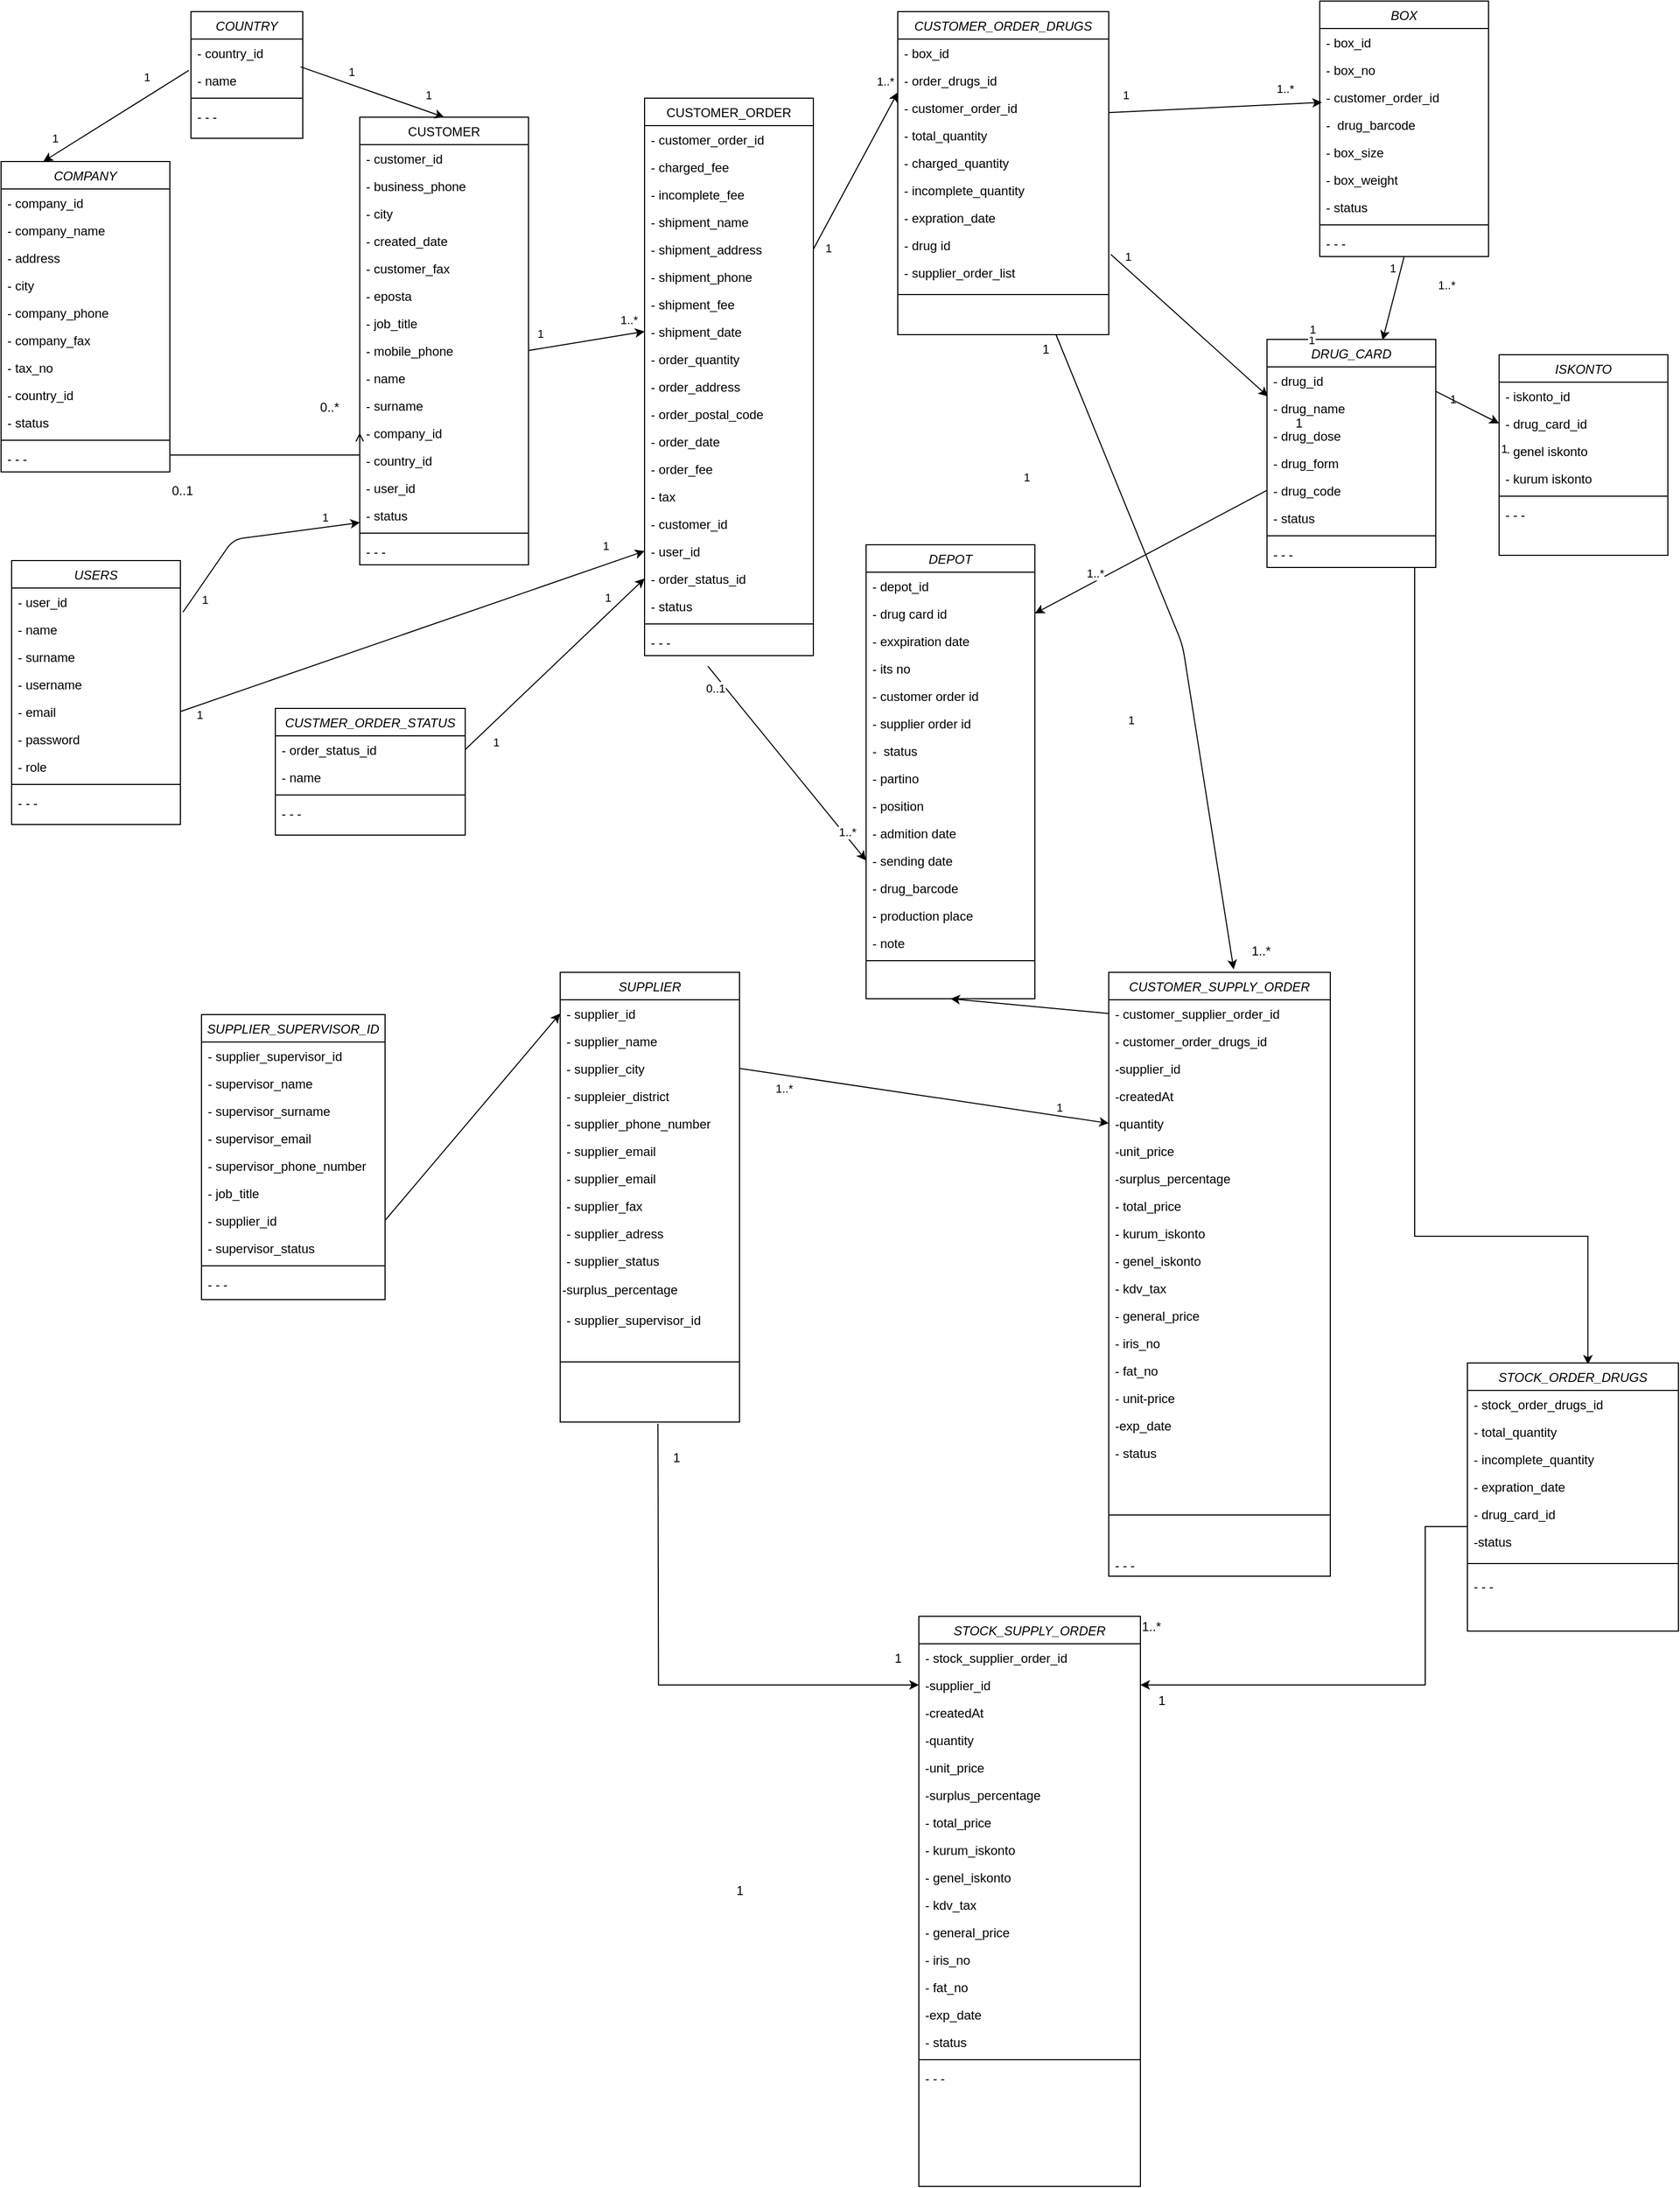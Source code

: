 <mxfile version="13.9.2" type="github">
  <diagram id="SHWc6_Efl7fnr4XrcgVO" name="Page-1">
    <mxGraphModel dx="3460" dy="1827" grid="1" gridSize="10" guides="1" tooltips="1" connect="1" arrows="1" fold="1" page="1" pageScale="1" pageWidth="827" pageHeight="1169" math="0" shadow="0">
      <root>
        <mxCell id="0" />
        <mxCell id="1" parent="0" />
        <mxCell id="mX_RafrJ3beVsuIxFCsf-1" value="COMPANY&#xa;" style="swimlane;fontStyle=2;align=center;verticalAlign=top;childLayout=stackLayout;horizontal=1;startSize=26;horizontalStack=0;resizeParent=1;resizeLast=0;collapsible=1;marginBottom=0;rounded=0;shadow=0;strokeWidth=1;" vertex="1" parent="1">
          <mxGeometry x="20" y="172" width="160" height="294" as="geometry">
            <mxRectangle x="230" y="140" width="160" height="26" as="alternateBounds" />
          </mxGeometry>
        </mxCell>
        <mxCell id="mX_RafrJ3beVsuIxFCsf-2" value="- company_id" style="text;align=left;verticalAlign=top;spacingLeft=4;spacingRight=4;overflow=hidden;rotatable=0;points=[[0,0.5],[1,0.5]];portConstraint=eastwest;" vertex="1" parent="mX_RafrJ3beVsuIxFCsf-1">
          <mxGeometry y="26" width="160" height="26" as="geometry" />
        </mxCell>
        <mxCell id="mX_RafrJ3beVsuIxFCsf-3" value="- company_name" style="text;align=left;verticalAlign=top;spacingLeft=4;spacingRight=4;overflow=hidden;rotatable=0;points=[[0,0.5],[1,0.5]];portConstraint=eastwest;" vertex="1" parent="mX_RafrJ3beVsuIxFCsf-1">
          <mxGeometry y="52" width="160" height="26" as="geometry" />
        </mxCell>
        <mxCell id="mX_RafrJ3beVsuIxFCsf-4" value="- address" style="text;align=left;verticalAlign=top;spacingLeft=4;spacingRight=4;overflow=hidden;rotatable=0;points=[[0,0.5],[1,0.5]];portConstraint=eastwest;" vertex="1" parent="mX_RafrJ3beVsuIxFCsf-1">
          <mxGeometry y="78" width="160" height="26" as="geometry" />
        </mxCell>
        <mxCell id="mX_RafrJ3beVsuIxFCsf-5" value="- city" style="text;align=left;verticalAlign=top;spacingLeft=4;spacingRight=4;overflow=hidden;rotatable=0;points=[[0,0.5],[1,0.5]];portConstraint=eastwest;" vertex="1" parent="mX_RafrJ3beVsuIxFCsf-1">
          <mxGeometry y="104" width="160" height="26" as="geometry" />
        </mxCell>
        <mxCell id="mX_RafrJ3beVsuIxFCsf-6" value="- company_phone" style="text;align=left;verticalAlign=top;spacingLeft=4;spacingRight=4;overflow=hidden;rotatable=0;points=[[0,0.5],[1,0.5]];portConstraint=eastwest;rounded=0;shadow=0;html=0;" vertex="1" parent="mX_RafrJ3beVsuIxFCsf-1">
          <mxGeometry y="130" width="160" height="26" as="geometry" />
        </mxCell>
        <mxCell id="mX_RafrJ3beVsuIxFCsf-7" value="- company_fax" style="text;align=left;verticalAlign=top;spacingLeft=4;spacingRight=4;overflow=hidden;rotatable=0;points=[[0,0.5],[1,0.5]];portConstraint=eastwest;rounded=0;shadow=0;html=0;" vertex="1" parent="mX_RafrJ3beVsuIxFCsf-1">
          <mxGeometry y="156" width="160" height="26" as="geometry" />
        </mxCell>
        <mxCell id="mX_RafrJ3beVsuIxFCsf-8" value="- tax_no" style="text;align=left;verticalAlign=top;spacingLeft=4;spacingRight=4;overflow=hidden;rotatable=0;points=[[0,0.5],[1,0.5]];portConstraint=eastwest;rounded=0;shadow=0;html=0;" vertex="1" parent="mX_RafrJ3beVsuIxFCsf-1">
          <mxGeometry y="182" width="160" height="26" as="geometry" />
        </mxCell>
        <mxCell id="mX_RafrJ3beVsuIxFCsf-9" value="- country_id" style="text;align=left;verticalAlign=top;spacingLeft=4;spacingRight=4;overflow=hidden;rotatable=0;points=[[0,0.5],[1,0.5]];portConstraint=eastwest;rounded=0;shadow=0;html=0;" vertex="1" parent="mX_RafrJ3beVsuIxFCsf-1">
          <mxGeometry y="208" width="160" height="26" as="geometry" />
        </mxCell>
        <mxCell id="mX_RafrJ3beVsuIxFCsf-10" value="- status" style="text;align=left;verticalAlign=top;spacingLeft=4;spacingRight=4;overflow=hidden;rotatable=0;points=[[0,0.5],[1,0.5]];portConstraint=eastwest;rounded=0;shadow=0;html=0;" vertex="1" parent="mX_RafrJ3beVsuIxFCsf-1">
          <mxGeometry y="234" width="160" height="26" as="geometry" />
        </mxCell>
        <mxCell id="mX_RafrJ3beVsuIxFCsf-11" value="" style="line;html=1;strokeWidth=1;align=left;verticalAlign=middle;spacingTop=-1;spacingLeft=3;spacingRight=3;rotatable=0;labelPosition=right;points=[];portConstraint=eastwest;" vertex="1" parent="mX_RafrJ3beVsuIxFCsf-1">
          <mxGeometry y="260" width="160" height="8" as="geometry" />
        </mxCell>
        <mxCell id="mX_RafrJ3beVsuIxFCsf-12" value="- - - " style="text;align=left;verticalAlign=top;spacingLeft=4;spacingRight=4;overflow=hidden;rotatable=0;points=[[0,0.5],[1,0.5]];portConstraint=eastwest;" vertex="1" parent="mX_RafrJ3beVsuIxFCsf-1">
          <mxGeometry y="268" width="160" height="26" as="geometry" />
        </mxCell>
        <mxCell id="mX_RafrJ3beVsuIxFCsf-13" value="CUSTOMER&#xa;" style="swimlane;fontStyle=0;align=center;verticalAlign=top;childLayout=stackLayout;horizontal=1;startSize=26;horizontalStack=0;resizeParent=1;resizeLast=0;collapsible=1;marginBottom=0;rounded=0;shadow=0;strokeWidth=1;" vertex="1" parent="1">
          <mxGeometry x="360" y="130" width="160" height="424" as="geometry">
            <mxRectangle x="550" y="140" width="160" height="26" as="alternateBounds" />
          </mxGeometry>
        </mxCell>
        <mxCell id="mX_RafrJ3beVsuIxFCsf-14" value="- customer_id" style="text;align=left;verticalAlign=top;spacingLeft=4;spacingRight=4;overflow=hidden;rotatable=0;points=[[0,0.5],[1,0.5]];portConstraint=eastwest;" vertex="1" parent="mX_RafrJ3beVsuIxFCsf-13">
          <mxGeometry y="26" width="160" height="26" as="geometry" />
        </mxCell>
        <mxCell id="mX_RafrJ3beVsuIxFCsf-15" value="- business_phone" style="text;align=left;verticalAlign=top;spacingLeft=4;spacingRight=4;overflow=hidden;rotatable=0;points=[[0,0.5],[1,0.5]];portConstraint=eastwest;" vertex="1" parent="mX_RafrJ3beVsuIxFCsf-13">
          <mxGeometry y="52" width="160" height="26" as="geometry" />
        </mxCell>
        <mxCell id="mX_RafrJ3beVsuIxFCsf-16" value="- city" style="text;align=left;verticalAlign=top;spacingLeft=4;spacingRight=4;overflow=hidden;rotatable=0;points=[[0,0.5],[1,0.5]];portConstraint=eastwest;" vertex="1" parent="mX_RafrJ3beVsuIxFCsf-13">
          <mxGeometry y="78" width="160" height="26" as="geometry" />
        </mxCell>
        <mxCell id="mX_RafrJ3beVsuIxFCsf-17" value="- created_date" style="text;align=left;verticalAlign=top;spacingLeft=4;spacingRight=4;overflow=hidden;rotatable=0;points=[[0,0.5],[1,0.5]];portConstraint=eastwest;" vertex="1" parent="mX_RafrJ3beVsuIxFCsf-13">
          <mxGeometry y="104" width="160" height="26" as="geometry" />
        </mxCell>
        <mxCell id="mX_RafrJ3beVsuIxFCsf-18" value="- customer_fax" style="text;align=left;verticalAlign=top;spacingLeft=4;spacingRight=4;overflow=hidden;rotatable=0;points=[[0,0.5],[1,0.5]];portConstraint=eastwest;" vertex="1" parent="mX_RafrJ3beVsuIxFCsf-13">
          <mxGeometry y="130" width="160" height="26" as="geometry" />
        </mxCell>
        <mxCell id="mX_RafrJ3beVsuIxFCsf-19" value="- eposta" style="text;align=left;verticalAlign=top;spacingLeft=4;spacingRight=4;overflow=hidden;rotatable=0;points=[[0,0.5],[1,0.5]];portConstraint=eastwest;rounded=0;shadow=0;html=0;" vertex="1" parent="mX_RafrJ3beVsuIxFCsf-13">
          <mxGeometry y="156" width="160" height="26" as="geometry" />
        </mxCell>
        <mxCell id="mX_RafrJ3beVsuIxFCsf-20" value="- job_title" style="text;align=left;verticalAlign=top;spacingLeft=4;spacingRight=4;overflow=hidden;rotatable=0;points=[[0,0.5],[1,0.5]];portConstraint=eastwest;rounded=0;shadow=0;html=0;" vertex="1" parent="mX_RafrJ3beVsuIxFCsf-13">
          <mxGeometry y="182" width="160" height="26" as="geometry" />
        </mxCell>
        <mxCell id="mX_RafrJ3beVsuIxFCsf-21" value="- mobile_phone&#xa;" style="text;align=left;verticalAlign=top;spacingLeft=4;spacingRight=4;overflow=hidden;rotatable=0;points=[[0,0.5],[1,0.5]];portConstraint=eastwest;rounded=0;shadow=0;html=0;" vertex="1" parent="mX_RafrJ3beVsuIxFCsf-13">
          <mxGeometry y="208" width="160" height="26" as="geometry" />
        </mxCell>
        <mxCell id="mX_RafrJ3beVsuIxFCsf-22" value="- name" style="text;align=left;verticalAlign=top;spacingLeft=4;spacingRight=4;overflow=hidden;rotatable=0;points=[[0,0.5],[1,0.5]];portConstraint=eastwest;rounded=0;shadow=0;html=0;" vertex="1" parent="mX_RafrJ3beVsuIxFCsf-13">
          <mxGeometry y="234" width="160" height="26" as="geometry" />
        </mxCell>
        <mxCell id="mX_RafrJ3beVsuIxFCsf-23" value="- surname" style="text;align=left;verticalAlign=top;spacingLeft=4;spacingRight=4;overflow=hidden;rotatable=0;points=[[0,0.5],[1,0.5]];portConstraint=eastwest;rounded=0;shadow=0;html=0;" vertex="1" parent="mX_RafrJ3beVsuIxFCsf-13">
          <mxGeometry y="260" width="160" height="26" as="geometry" />
        </mxCell>
        <mxCell id="mX_RafrJ3beVsuIxFCsf-24" value="- company_id" style="text;align=left;verticalAlign=top;spacingLeft=4;spacingRight=4;overflow=hidden;rotatable=0;points=[[0,0.5],[1,0.5]];portConstraint=eastwest;rounded=0;shadow=0;html=0;" vertex="1" parent="mX_RafrJ3beVsuIxFCsf-13">
          <mxGeometry y="286" width="160" height="26" as="geometry" />
        </mxCell>
        <mxCell id="mX_RafrJ3beVsuIxFCsf-25" value="- country_id" style="text;align=left;verticalAlign=top;spacingLeft=4;spacingRight=4;overflow=hidden;rotatable=0;points=[[0,0.5],[1,0.5]];portConstraint=eastwest;rounded=0;shadow=0;html=0;" vertex="1" parent="mX_RafrJ3beVsuIxFCsf-13">
          <mxGeometry y="312" width="160" height="26" as="geometry" />
        </mxCell>
        <mxCell id="mX_RafrJ3beVsuIxFCsf-26" value="- user_id" style="text;align=left;verticalAlign=top;spacingLeft=4;spacingRight=4;overflow=hidden;rotatable=0;points=[[0,0.5],[1,0.5]];portConstraint=eastwest;rounded=0;shadow=0;html=0;" vertex="1" parent="mX_RafrJ3beVsuIxFCsf-13">
          <mxGeometry y="338" width="160" height="26" as="geometry" />
        </mxCell>
        <mxCell id="mX_RafrJ3beVsuIxFCsf-27" value="- status" style="text;align=left;verticalAlign=top;spacingLeft=4;spacingRight=4;overflow=hidden;rotatable=0;points=[[0,0.5],[1,0.5]];portConstraint=eastwest;rounded=0;shadow=0;html=0;" vertex="1" parent="mX_RafrJ3beVsuIxFCsf-13">
          <mxGeometry y="364" width="160" height="26" as="geometry" />
        </mxCell>
        <mxCell id="mX_RafrJ3beVsuIxFCsf-28" value="" style="line;html=1;strokeWidth=1;align=left;verticalAlign=middle;spacingTop=-1;spacingLeft=3;spacingRight=3;rotatable=0;labelPosition=right;points=[];portConstraint=eastwest;" vertex="1" parent="mX_RafrJ3beVsuIxFCsf-13">
          <mxGeometry y="390" width="160" height="8" as="geometry" />
        </mxCell>
        <mxCell id="mX_RafrJ3beVsuIxFCsf-29" value="- - - " style="text;align=left;verticalAlign=top;spacingLeft=4;spacingRight=4;overflow=hidden;rotatable=0;points=[[0,0.5],[1,0.5]];portConstraint=eastwest;" vertex="1" parent="mX_RafrJ3beVsuIxFCsf-13">
          <mxGeometry y="398" width="160" height="26" as="geometry" />
        </mxCell>
        <mxCell id="mX_RafrJ3beVsuIxFCsf-30" value="" style="endArrow=open;shadow=0;strokeWidth=1;rounded=0;endFill=1;edgeStyle=elbowEdgeStyle;elbow=vertical;entryX=0;entryY=0.5;entryDx=0;entryDy=0;" edge="1" parent="1" source="mX_RafrJ3beVsuIxFCsf-1" target="mX_RafrJ3beVsuIxFCsf-24">
          <mxGeometry x="0.5" y="41" relative="1" as="geometry">
            <mxPoint x="380" y="192" as="sourcePoint" />
            <mxPoint x="290" y="450" as="targetPoint" />
            <mxPoint x="-40" y="32" as="offset" />
            <Array as="points">
              <mxPoint x="330" y="450" />
              <mxPoint x="290" y="450" />
              <mxPoint x="270" y="471" />
              <mxPoint x="240" y="490" />
            </Array>
          </mxGeometry>
        </mxCell>
        <mxCell id="mX_RafrJ3beVsuIxFCsf-31" value="0..1" style="resizable=0;align=left;verticalAlign=bottom;labelBackgroundColor=none;fontSize=12;" connectable="0" vertex="1" parent="mX_RafrJ3beVsuIxFCsf-30">
          <mxGeometry x="-1" relative="1" as="geometry">
            <mxPoint y="42.28" as="offset" />
          </mxGeometry>
        </mxCell>
        <mxCell id="mX_RafrJ3beVsuIxFCsf-32" value="0..*" style="resizable=0;align=right;verticalAlign=bottom;labelBackgroundColor=none;fontSize=12;" connectable="0" vertex="1" parent="mX_RafrJ3beVsuIxFCsf-30">
          <mxGeometry x="1" relative="1" as="geometry">
            <mxPoint x="-17.93" y="-15.72" as="offset" />
          </mxGeometry>
        </mxCell>
        <mxCell id="mX_RafrJ3beVsuIxFCsf-33" value="CUSTOMER_ORDER" style="swimlane;fontStyle=0;align=center;verticalAlign=top;childLayout=stackLayout;horizontal=1;startSize=26;horizontalStack=0;resizeParent=1;resizeLast=0;collapsible=1;marginBottom=0;rounded=0;shadow=0;strokeWidth=1;" vertex="1" parent="1">
          <mxGeometry x="630" y="112" width="160" height="528" as="geometry">
            <mxRectangle x="550" y="140" width="160" height="26" as="alternateBounds" />
          </mxGeometry>
        </mxCell>
        <mxCell id="mX_RafrJ3beVsuIxFCsf-34" value="- customer_order_id" style="text;align=left;verticalAlign=top;spacingLeft=4;spacingRight=4;overflow=hidden;rotatable=0;points=[[0,0.5],[1,0.5]];portConstraint=eastwest;" vertex="1" parent="mX_RafrJ3beVsuIxFCsf-33">
          <mxGeometry y="26" width="160" height="26" as="geometry" />
        </mxCell>
        <mxCell id="mX_RafrJ3beVsuIxFCsf-35" value="- charged_fee" style="text;align=left;verticalAlign=top;spacingLeft=4;spacingRight=4;overflow=hidden;rotatable=0;points=[[0,0.5],[1,0.5]];portConstraint=eastwest;" vertex="1" parent="mX_RafrJ3beVsuIxFCsf-33">
          <mxGeometry y="52" width="160" height="26" as="geometry" />
        </mxCell>
        <mxCell id="mX_RafrJ3beVsuIxFCsf-36" value="- incomplete_fee" style="text;align=left;verticalAlign=top;spacingLeft=4;spacingRight=4;overflow=hidden;rotatable=0;points=[[0,0.5],[1,0.5]];portConstraint=eastwest;" vertex="1" parent="mX_RafrJ3beVsuIxFCsf-33">
          <mxGeometry y="78" width="160" height="26" as="geometry" />
        </mxCell>
        <mxCell id="mX_RafrJ3beVsuIxFCsf-37" value="- shipment_name" style="text;align=left;verticalAlign=top;spacingLeft=4;spacingRight=4;overflow=hidden;rotatable=0;points=[[0,0.5],[1,0.5]];portConstraint=eastwest;" vertex="1" parent="mX_RafrJ3beVsuIxFCsf-33">
          <mxGeometry y="104" width="160" height="26" as="geometry" />
        </mxCell>
        <mxCell id="mX_RafrJ3beVsuIxFCsf-38" value="- shipment_address" style="text;align=left;verticalAlign=top;spacingLeft=4;spacingRight=4;overflow=hidden;rotatable=0;points=[[0,0.5],[1,0.5]];portConstraint=eastwest;" vertex="1" parent="mX_RafrJ3beVsuIxFCsf-33">
          <mxGeometry y="130" width="160" height="26" as="geometry" />
        </mxCell>
        <mxCell id="mX_RafrJ3beVsuIxFCsf-39" value="- shipment_phone" style="text;align=left;verticalAlign=top;spacingLeft=4;spacingRight=4;overflow=hidden;rotatable=0;points=[[0,0.5],[1,0.5]];portConstraint=eastwest;rounded=0;shadow=0;html=0;" vertex="1" parent="mX_RafrJ3beVsuIxFCsf-33">
          <mxGeometry y="156" width="160" height="26" as="geometry" />
        </mxCell>
        <mxCell id="mX_RafrJ3beVsuIxFCsf-40" value="- shipment_fee" style="text;align=left;verticalAlign=top;spacingLeft=4;spacingRight=4;overflow=hidden;rotatable=0;points=[[0,0.5],[1,0.5]];portConstraint=eastwest;rounded=0;shadow=0;html=0;" vertex="1" parent="mX_RafrJ3beVsuIxFCsf-33">
          <mxGeometry y="182" width="160" height="26" as="geometry" />
        </mxCell>
        <mxCell id="mX_RafrJ3beVsuIxFCsf-41" value="- shipment_date" style="text;align=left;verticalAlign=top;spacingLeft=4;spacingRight=4;overflow=hidden;rotatable=0;points=[[0,0.5],[1,0.5]];portConstraint=eastwest;rounded=0;shadow=0;html=0;" vertex="1" parent="mX_RafrJ3beVsuIxFCsf-33">
          <mxGeometry y="208" width="160" height="26" as="geometry" />
        </mxCell>
        <mxCell id="mX_RafrJ3beVsuIxFCsf-42" value="- order_quantity" style="text;align=left;verticalAlign=top;spacingLeft=4;spacingRight=4;overflow=hidden;rotatable=0;points=[[0,0.5],[1,0.5]];portConstraint=eastwest;rounded=0;shadow=0;html=0;" vertex="1" parent="mX_RafrJ3beVsuIxFCsf-33">
          <mxGeometry y="234" width="160" height="26" as="geometry" />
        </mxCell>
        <mxCell id="mX_RafrJ3beVsuIxFCsf-43" value="- order_address" style="text;align=left;verticalAlign=top;spacingLeft=4;spacingRight=4;overflow=hidden;rotatable=0;points=[[0,0.5],[1,0.5]];portConstraint=eastwest;rounded=0;shadow=0;html=0;" vertex="1" parent="mX_RafrJ3beVsuIxFCsf-33">
          <mxGeometry y="260" width="160" height="26" as="geometry" />
        </mxCell>
        <mxCell id="mX_RafrJ3beVsuIxFCsf-44" value="- order_postal_code" style="text;align=left;verticalAlign=top;spacingLeft=4;spacingRight=4;overflow=hidden;rotatable=0;points=[[0,0.5],[1,0.5]];portConstraint=eastwest;rounded=0;shadow=0;html=0;" vertex="1" parent="mX_RafrJ3beVsuIxFCsf-33">
          <mxGeometry y="286" width="160" height="26" as="geometry" />
        </mxCell>
        <mxCell id="mX_RafrJ3beVsuIxFCsf-45" value="- order_date" style="text;align=left;verticalAlign=top;spacingLeft=4;spacingRight=4;overflow=hidden;rotatable=0;points=[[0,0.5],[1,0.5]];portConstraint=eastwest;rounded=0;shadow=0;html=0;" vertex="1" parent="mX_RafrJ3beVsuIxFCsf-33">
          <mxGeometry y="312" width="160" height="26" as="geometry" />
        </mxCell>
        <mxCell id="mX_RafrJ3beVsuIxFCsf-46" value="- order_fee" style="text;align=left;verticalAlign=top;spacingLeft=4;spacingRight=4;overflow=hidden;rotatable=0;points=[[0,0.5],[1,0.5]];portConstraint=eastwest;rounded=0;shadow=0;html=0;" vertex="1" parent="mX_RafrJ3beVsuIxFCsf-33">
          <mxGeometry y="338" width="160" height="26" as="geometry" />
        </mxCell>
        <mxCell id="mX_RafrJ3beVsuIxFCsf-47" value="- tax" style="text;align=left;verticalAlign=top;spacingLeft=4;spacingRight=4;overflow=hidden;rotatable=0;points=[[0,0.5],[1,0.5]];portConstraint=eastwest;rounded=0;shadow=0;html=0;" vertex="1" parent="mX_RafrJ3beVsuIxFCsf-33">
          <mxGeometry y="364" width="160" height="26" as="geometry" />
        </mxCell>
        <mxCell id="mX_RafrJ3beVsuIxFCsf-48" value="- customer_id" style="text;align=left;verticalAlign=top;spacingLeft=4;spacingRight=4;overflow=hidden;rotatable=0;points=[[0,0.5],[1,0.5]];portConstraint=eastwest;rounded=0;shadow=0;html=0;" vertex="1" parent="mX_RafrJ3beVsuIxFCsf-33">
          <mxGeometry y="390" width="160" height="26" as="geometry" />
        </mxCell>
        <mxCell id="mX_RafrJ3beVsuIxFCsf-49" value="- user_id" style="text;align=left;verticalAlign=top;spacingLeft=4;spacingRight=4;overflow=hidden;rotatable=0;points=[[0,0.5],[1,0.5]];portConstraint=eastwest;rounded=0;shadow=0;html=0;" vertex="1" parent="mX_RafrJ3beVsuIxFCsf-33">
          <mxGeometry y="416" width="160" height="26" as="geometry" />
        </mxCell>
        <mxCell id="mX_RafrJ3beVsuIxFCsf-50" value="- order_status_id" style="text;align=left;verticalAlign=top;spacingLeft=4;spacingRight=4;overflow=hidden;rotatable=0;points=[[0,0.5],[1,0.5]];portConstraint=eastwest;rounded=0;shadow=0;html=0;" vertex="1" parent="mX_RafrJ3beVsuIxFCsf-33">
          <mxGeometry y="442" width="160" height="26" as="geometry" />
        </mxCell>
        <mxCell id="mX_RafrJ3beVsuIxFCsf-51" value="- status" style="text;align=left;verticalAlign=top;spacingLeft=4;spacingRight=4;overflow=hidden;rotatable=0;points=[[0,0.5],[1,0.5]];portConstraint=eastwest;rounded=0;shadow=0;html=0;" vertex="1" parent="mX_RafrJ3beVsuIxFCsf-33">
          <mxGeometry y="468" width="160" height="26" as="geometry" />
        </mxCell>
        <mxCell id="mX_RafrJ3beVsuIxFCsf-52" value="" style="line;html=1;strokeWidth=1;align=left;verticalAlign=middle;spacingTop=-1;spacingLeft=3;spacingRight=3;rotatable=0;labelPosition=right;points=[];portConstraint=eastwest;" vertex="1" parent="mX_RafrJ3beVsuIxFCsf-33">
          <mxGeometry y="494" width="160" height="8" as="geometry" />
        </mxCell>
        <mxCell id="mX_RafrJ3beVsuIxFCsf-53" value="- - -" style="text;align=left;verticalAlign=top;spacingLeft=4;spacingRight=4;overflow=hidden;rotatable=0;points=[[0,0.5],[1,0.5]];portConstraint=eastwest;" vertex="1" parent="mX_RafrJ3beVsuIxFCsf-33">
          <mxGeometry y="502" width="160" height="26" as="geometry" />
        </mxCell>
        <mxCell id="mX_RafrJ3beVsuIxFCsf-54" value="" style="endArrow=classic;html=1;entryX=0;entryY=0.5;entryDx=0;entryDy=0;exitX=1;exitY=0.5;exitDx=0;exitDy=0;" edge="1" parent="1" source="mX_RafrJ3beVsuIxFCsf-21" target="mX_RafrJ3beVsuIxFCsf-41">
          <mxGeometry width="50" height="50" relative="1" as="geometry">
            <mxPoint x="400" y="380" as="sourcePoint" />
            <mxPoint x="450" y="330" as="targetPoint" />
          </mxGeometry>
        </mxCell>
        <mxCell id="mX_RafrJ3beVsuIxFCsf-55" value="1..*" style="edgeLabel;html=1;align=center;verticalAlign=middle;resizable=0;points=[];" vertex="1" connectable="0" parent="mX_RafrJ3beVsuIxFCsf-54">
          <mxGeometry x="0.807" relative="1" as="geometry">
            <mxPoint x="-4.76" y="-13" as="offset" />
          </mxGeometry>
        </mxCell>
        <mxCell id="mX_RafrJ3beVsuIxFCsf-56" value="1" style="edgeLabel;html=1;align=center;verticalAlign=middle;resizable=0;points=[];" vertex="1" connectable="0" parent="mX_RafrJ3beVsuIxFCsf-54">
          <mxGeometry x="-0.889" relative="1" as="geometry">
            <mxPoint x="5" y="-15" as="offset" />
          </mxGeometry>
        </mxCell>
        <mxCell id="mX_RafrJ3beVsuIxFCsf-57" value="CUSTOMER_ORDER_DRUGS" style="swimlane;fontStyle=2;align=center;verticalAlign=top;childLayout=stackLayout;horizontal=1;startSize=26;horizontalStack=0;resizeParent=1;resizeLast=0;collapsible=1;marginBottom=0;rounded=0;shadow=0;strokeWidth=1;" vertex="1" parent="1">
          <mxGeometry x="870" y="30" width="200" height="306" as="geometry">
            <mxRectangle x="230" y="140" width="160" height="26" as="alternateBounds" />
          </mxGeometry>
        </mxCell>
        <mxCell id="mX_RafrJ3beVsuIxFCsf-58" value="- box_id" style="text;align=left;verticalAlign=top;spacingLeft=4;spacingRight=4;overflow=hidden;rotatable=0;points=[[0,0.5],[1,0.5]];portConstraint=eastwest;" vertex="1" parent="mX_RafrJ3beVsuIxFCsf-57">
          <mxGeometry y="26" width="200" height="26" as="geometry" />
        </mxCell>
        <mxCell id="mX_RafrJ3beVsuIxFCsf-59" value="- order_drugs_id" style="text;align=left;verticalAlign=top;spacingLeft=4;spacingRight=4;overflow=hidden;rotatable=0;points=[[0,0.5],[1,0.5]];portConstraint=eastwest;" vertex="1" parent="mX_RafrJ3beVsuIxFCsf-57">
          <mxGeometry y="52" width="200" height="26" as="geometry" />
        </mxCell>
        <mxCell id="mX_RafrJ3beVsuIxFCsf-60" value="- customer_order_id" style="text;align=left;verticalAlign=top;spacingLeft=4;spacingRight=4;overflow=hidden;rotatable=0;points=[[0,0.5],[1,0.5]];portConstraint=eastwest;" vertex="1" parent="mX_RafrJ3beVsuIxFCsf-57">
          <mxGeometry y="78" width="200" height="26" as="geometry" />
        </mxCell>
        <mxCell id="mX_RafrJ3beVsuIxFCsf-61" value="- total_quantity" style="text;align=left;verticalAlign=top;spacingLeft=4;spacingRight=4;overflow=hidden;rotatable=0;points=[[0,0.5],[1,0.5]];portConstraint=eastwest;" vertex="1" parent="mX_RafrJ3beVsuIxFCsf-57">
          <mxGeometry y="104" width="200" height="26" as="geometry" />
        </mxCell>
        <mxCell id="mX_RafrJ3beVsuIxFCsf-62" value="- charged_quantity" style="text;align=left;verticalAlign=top;spacingLeft=4;spacingRight=4;overflow=hidden;rotatable=0;points=[[0,0.5],[1,0.5]];portConstraint=eastwest;" vertex="1" parent="mX_RafrJ3beVsuIxFCsf-57">
          <mxGeometry y="130" width="200" height="26" as="geometry" />
        </mxCell>
        <mxCell id="mX_RafrJ3beVsuIxFCsf-63" value="- incomplete_quantity" style="text;align=left;verticalAlign=top;spacingLeft=4;spacingRight=4;overflow=hidden;rotatable=0;points=[[0,0.5],[1,0.5]];portConstraint=eastwest;" vertex="1" parent="mX_RafrJ3beVsuIxFCsf-57">
          <mxGeometry y="156" width="200" height="26" as="geometry" />
        </mxCell>
        <mxCell id="mX_RafrJ3beVsuIxFCsf-64" value="- expration_date" style="text;align=left;verticalAlign=top;spacingLeft=4;spacingRight=4;overflow=hidden;rotatable=0;points=[[0,0.5],[1,0.5]];portConstraint=eastwest;" vertex="1" parent="mX_RafrJ3beVsuIxFCsf-57">
          <mxGeometry y="182" width="200" height="26" as="geometry" />
        </mxCell>
        <mxCell id="mX_RafrJ3beVsuIxFCsf-65" value="- drug id" style="text;align=left;verticalAlign=top;spacingLeft=4;spacingRight=4;overflow=hidden;rotatable=0;points=[[0,0.5],[1,0.5]];portConstraint=eastwest;" vertex="1" parent="mX_RafrJ3beVsuIxFCsf-57">
          <mxGeometry y="208" width="200" height="26" as="geometry" />
        </mxCell>
        <mxCell id="mX_RafrJ3beVsuIxFCsf-66" value="- supplier_order_list" style="text;align=left;verticalAlign=top;spacingLeft=4;spacingRight=4;overflow=hidden;rotatable=0;points=[[0,0.5],[1,0.5]];portConstraint=eastwest;" vertex="1" parent="mX_RafrJ3beVsuIxFCsf-57">
          <mxGeometry y="234" width="200" height="26" as="geometry" />
        </mxCell>
        <mxCell id="mX_RafrJ3beVsuIxFCsf-67" value="" style="line;html=1;strokeWidth=1;align=left;verticalAlign=middle;spacingTop=-1;spacingLeft=3;spacingRight=3;rotatable=0;labelPosition=right;points=[];portConstraint=eastwest;" vertex="1" parent="mX_RafrJ3beVsuIxFCsf-57">
          <mxGeometry y="260" width="200" height="16" as="geometry" />
        </mxCell>
        <mxCell id="mX_RafrJ3beVsuIxFCsf-68" value="" style="endArrow=classic;html=1;entryX=0;entryY=0.25;entryDx=0;entryDy=0;exitX=1;exitY=0.5;exitDx=0;exitDy=0;" edge="1" parent="1" source="mX_RafrJ3beVsuIxFCsf-38" target="mX_RafrJ3beVsuIxFCsf-57">
          <mxGeometry width="50" height="50" relative="1" as="geometry">
            <mxPoint x="520" y="430" as="sourcePoint" />
            <mxPoint x="250" y="390" as="targetPoint" />
          </mxGeometry>
        </mxCell>
        <mxCell id="mX_RafrJ3beVsuIxFCsf-69" value="1" style="edgeLabel;html=1;align=center;verticalAlign=middle;resizable=0;points=[];" vertex="1" connectable="0" parent="mX_RafrJ3beVsuIxFCsf-68">
          <mxGeometry x="-0.925" relative="1" as="geometry">
            <mxPoint x="10.38" y="4.26" as="offset" />
          </mxGeometry>
        </mxCell>
        <mxCell id="mX_RafrJ3beVsuIxFCsf-70" value="1..*" style="edgeLabel;html=1;align=center;verticalAlign=middle;resizable=0;points=[];" vertex="1" connectable="0" parent="mX_RafrJ3beVsuIxFCsf-68">
          <mxGeometry x="0.901" y="-1" relative="1" as="geometry">
            <mxPoint x="-9.67" y="-18.51" as="offset" />
          </mxGeometry>
        </mxCell>
        <mxCell id="mX_RafrJ3beVsuIxFCsf-71" value="USERS" style="swimlane;fontStyle=2;align=center;verticalAlign=top;childLayout=stackLayout;horizontal=1;startSize=26;horizontalStack=0;resizeParent=1;resizeLast=0;collapsible=1;marginBottom=0;rounded=0;shadow=0;strokeWidth=1;" vertex="1" parent="1">
          <mxGeometry x="30" y="550" width="160" height="250" as="geometry">
            <mxRectangle x="230" y="140" width="160" height="26" as="alternateBounds" />
          </mxGeometry>
        </mxCell>
        <mxCell id="mX_RafrJ3beVsuIxFCsf-72" value="- user_id" style="text;align=left;verticalAlign=top;spacingLeft=4;spacingRight=4;overflow=hidden;rotatable=0;points=[[0,0.5],[1,0.5]];portConstraint=eastwest;" vertex="1" parent="mX_RafrJ3beVsuIxFCsf-71">
          <mxGeometry y="26" width="160" height="26" as="geometry" />
        </mxCell>
        <mxCell id="mX_RafrJ3beVsuIxFCsf-73" value="- name" style="text;align=left;verticalAlign=top;spacingLeft=4;spacingRight=4;overflow=hidden;rotatable=0;points=[[0,0.5],[1,0.5]];portConstraint=eastwest;" vertex="1" parent="mX_RafrJ3beVsuIxFCsf-71">
          <mxGeometry y="52" width="160" height="26" as="geometry" />
        </mxCell>
        <mxCell id="mX_RafrJ3beVsuIxFCsf-74" value="- surname" style="text;align=left;verticalAlign=top;spacingLeft=4;spacingRight=4;overflow=hidden;rotatable=0;points=[[0,0.5],[1,0.5]];portConstraint=eastwest;" vertex="1" parent="mX_RafrJ3beVsuIxFCsf-71">
          <mxGeometry y="78" width="160" height="26" as="geometry" />
        </mxCell>
        <mxCell id="mX_RafrJ3beVsuIxFCsf-75" value="- username" style="text;align=left;verticalAlign=top;spacingLeft=4;spacingRight=4;overflow=hidden;rotatable=0;points=[[0,0.5],[1,0.5]];portConstraint=eastwest;" vertex="1" parent="mX_RafrJ3beVsuIxFCsf-71">
          <mxGeometry y="104" width="160" height="26" as="geometry" />
        </mxCell>
        <mxCell id="mX_RafrJ3beVsuIxFCsf-76" value="- email" style="text;align=left;verticalAlign=top;spacingLeft=4;spacingRight=4;overflow=hidden;rotatable=0;points=[[0,0.5],[1,0.5]];portConstraint=eastwest;rounded=0;shadow=0;html=0;" vertex="1" parent="mX_RafrJ3beVsuIxFCsf-71">
          <mxGeometry y="130" width="160" height="26" as="geometry" />
        </mxCell>
        <mxCell id="mX_RafrJ3beVsuIxFCsf-77" value="- password" style="text;align=left;verticalAlign=top;spacingLeft=4;spacingRight=4;overflow=hidden;rotatable=0;points=[[0,0.5],[1,0.5]];portConstraint=eastwest;rounded=0;shadow=0;html=0;" vertex="1" parent="mX_RafrJ3beVsuIxFCsf-71">
          <mxGeometry y="156" width="160" height="26" as="geometry" />
        </mxCell>
        <mxCell id="mX_RafrJ3beVsuIxFCsf-78" value="- role" style="text;align=left;verticalAlign=top;spacingLeft=4;spacingRight=4;overflow=hidden;rotatable=0;points=[[0,0.5],[1,0.5]];portConstraint=eastwest;rounded=0;shadow=0;html=0;" vertex="1" parent="mX_RafrJ3beVsuIxFCsf-71">
          <mxGeometry y="182" width="160" height="26" as="geometry" />
        </mxCell>
        <mxCell id="mX_RafrJ3beVsuIxFCsf-79" value="" style="line;html=1;strokeWidth=1;align=left;verticalAlign=middle;spacingTop=-1;spacingLeft=3;spacingRight=3;rotatable=0;labelPosition=right;points=[];portConstraint=eastwest;" vertex="1" parent="mX_RafrJ3beVsuIxFCsf-71">
          <mxGeometry y="208" width="160" height="8" as="geometry" />
        </mxCell>
        <mxCell id="mX_RafrJ3beVsuIxFCsf-80" value="- - -" style="text;align=left;verticalAlign=top;spacingLeft=4;spacingRight=4;overflow=hidden;rotatable=0;points=[[0,0.5],[1,0.5]];portConstraint=eastwest;" vertex="1" parent="mX_RafrJ3beVsuIxFCsf-71">
          <mxGeometry y="216" width="160" height="26" as="geometry" />
        </mxCell>
        <mxCell id="mX_RafrJ3beVsuIxFCsf-81" value="" style="endArrow=classic;html=1;exitX=1.015;exitY=-0.121;exitDx=0;exitDy=0;exitPerimeter=0;entryX=0.001;entryY=0.769;entryDx=0;entryDy=0;entryPerimeter=0;" edge="1" parent="1" source="mX_RafrJ3beVsuIxFCsf-73" target="mX_RafrJ3beVsuIxFCsf-27">
          <mxGeometry width="50" height="50" relative="1" as="geometry">
            <mxPoint x="190" y="430" as="sourcePoint" />
            <mxPoint x="287" y="335" as="targetPoint" />
            <Array as="points">
              <mxPoint x="240" y="530" />
            </Array>
          </mxGeometry>
        </mxCell>
        <mxCell id="mX_RafrJ3beVsuIxFCsf-82" value="1" style="edgeLabel;html=1;align=center;verticalAlign=middle;resizable=0;points=[];" vertex="1" connectable="0" parent="mX_RafrJ3beVsuIxFCsf-81">
          <mxGeometry x="-0.774" relative="1" as="geometry">
            <mxPoint x="7" y="7" as="offset" />
          </mxGeometry>
        </mxCell>
        <mxCell id="mX_RafrJ3beVsuIxFCsf-83" value="1" style="edgeLabel;html=1;align=center;verticalAlign=middle;resizable=0;points=[];" vertex="1" connectable="0" parent="mX_RafrJ3beVsuIxFCsf-81">
          <mxGeometry x="0.752" y="-1" relative="1" as="geometry">
            <mxPoint x="-8" y="-10" as="offset" />
          </mxGeometry>
        </mxCell>
        <mxCell id="mX_RafrJ3beVsuIxFCsf-84" value="" style="endArrow=classic;html=1;entryX=0;entryY=0.5;entryDx=0;entryDy=0;exitX=1;exitY=0.5;exitDx=0;exitDy=0;" edge="1" parent="1" source="mX_RafrJ3beVsuIxFCsf-76" target="mX_RafrJ3beVsuIxFCsf-49">
          <mxGeometry width="50" height="50" relative="1" as="geometry">
            <mxPoint x="190" y="490" as="sourcePoint" />
            <mxPoint x="340" y="420" as="targetPoint" />
          </mxGeometry>
        </mxCell>
        <mxCell id="mX_RafrJ3beVsuIxFCsf-85" value="1" style="edgeLabel;html=1;align=center;verticalAlign=middle;resizable=0;points=[];" vertex="1" connectable="0" parent="mX_RafrJ3beVsuIxFCsf-84">
          <mxGeometry x="-0.91" y="-3" relative="1" as="geometry">
            <mxPoint x="-3" y="7" as="offset" />
          </mxGeometry>
        </mxCell>
        <mxCell id="mX_RafrJ3beVsuIxFCsf-86" value="1" style="edgeLabel;html=1;align=center;verticalAlign=middle;resizable=0;points=[];" vertex="1" connectable="0" parent="mX_RafrJ3beVsuIxFCsf-84">
          <mxGeometry x="0.915" y="1" relative="1" as="geometry">
            <mxPoint x="-18" y="-11" as="offset" />
          </mxGeometry>
        </mxCell>
        <mxCell id="mX_RafrJ3beVsuIxFCsf-87" value="CUSTOMER_SUPPLY_ORDER" style="swimlane;fontStyle=2;align=center;verticalAlign=top;childLayout=stackLayout;horizontal=1;startSize=26;horizontalStack=0;resizeParent=1;resizeLast=0;collapsible=1;marginBottom=0;rounded=0;shadow=0;strokeWidth=1;" vertex="1" parent="1">
          <mxGeometry x="1070.0" y="940" width="210" height="572" as="geometry">
            <mxRectangle x="230" y="140" width="160" height="26" as="alternateBounds" />
          </mxGeometry>
        </mxCell>
        <mxCell id="mX_RafrJ3beVsuIxFCsf-88" value="- customer_supplier_order_id" style="text;align=left;verticalAlign=top;spacingLeft=4;spacingRight=4;overflow=hidden;rotatable=0;points=[[0,0.5],[1,0.5]];portConstraint=eastwest;" vertex="1" parent="mX_RafrJ3beVsuIxFCsf-87">
          <mxGeometry y="26" width="210" height="26" as="geometry" />
        </mxCell>
        <mxCell id="mX_RafrJ3beVsuIxFCsf-89" value="- customer_order_drugs_id" style="text;align=left;verticalAlign=top;spacingLeft=4;spacingRight=4;overflow=hidden;rotatable=0;points=[[0,0.5],[1,0.5]];portConstraint=eastwest;" vertex="1" parent="mX_RafrJ3beVsuIxFCsf-87">
          <mxGeometry y="52" width="210" height="26" as="geometry" />
        </mxCell>
        <mxCell id="mX_RafrJ3beVsuIxFCsf-90" value="-supplier_id" style="text;align=left;verticalAlign=top;spacingLeft=4;spacingRight=4;overflow=hidden;rotatable=0;points=[[0,0.5],[1,0.5]];portConstraint=eastwest;" vertex="1" parent="mX_RafrJ3beVsuIxFCsf-87">
          <mxGeometry y="78" width="210" height="26" as="geometry" />
        </mxCell>
        <mxCell id="mX_RafrJ3beVsuIxFCsf-91" value="-createdAt" style="text;align=left;verticalAlign=top;spacingLeft=4;spacingRight=4;overflow=hidden;rotatable=0;points=[[0,0.5],[1,0.5]];portConstraint=eastwest;" vertex="1" parent="mX_RafrJ3beVsuIxFCsf-87">
          <mxGeometry y="104" width="210" height="26" as="geometry" />
        </mxCell>
        <mxCell id="mX_RafrJ3beVsuIxFCsf-92" value="-quantity&#xa;" style="text;align=left;verticalAlign=top;spacingLeft=4;spacingRight=4;overflow=hidden;rotatable=0;points=[[0,0.5],[1,0.5]];portConstraint=eastwest;" vertex="1" parent="mX_RafrJ3beVsuIxFCsf-87">
          <mxGeometry y="130" width="210" height="26" as="geometry" />
        </mxCell>
        <mxCell id="mX_RafrJ3beVsuIxFCsf-93" value="-unit_price" style="text;align=left;verticalAlign=top;spacingLeft=4;spacingRight=4;overflow=hidden;rotatable=0;points=[[0,0.5],[1,0.5]];portConstraint=eastwest;" vertex="1" parent="mX_RafrJ3beVsuIxFCsf-87">
          <mxGeometry y="156" width="210" height="26" as="geometry" />
        </mxCell>
        <mxCell id="mX_RafrJ3beVsuIxFCsf-94" value="-surplus_percentage" style="text;align=left;verticalAlign=top;spacingLeft=4;spacingRight=4;overflow=hidden;rotatable=0;points=[[0,0.5],[1,0.5]];portConstraint=eastwest;" vertex="1" parent="mX_RafrJ3beVsuIxFCsf-87">
          <mxGeometry y="182" width="210" height="26" as="geometry" />
        </mxCell>
        <mxCell id="mX_RafrJ3beVsuIxFCsf-95" value="- total_price" style="text;align=left;verticalAlign=top;spacingLeft=4;spacingRight=4;overflow=hidden;rotatable=0;points=[[0,0.5],[1,0.5]];portConstraint=eastwest;" vertex="1" parent="mX_RafrJ3beVsuIxFCsf-87">
          <mxGeometry y="208" width="210" height="26" as="geometry" />
        </mxCell>
        <mxCell id="mX_RafrJ3beVsuIxFCsf-96" value="- kurum_iskonto" style="text;align=left;verticalAlign=top;spacingLeft=4;spacingRight=4;overflow=hidden;rotatable=0;points=[[0,0.5],[1,0.5]];portConstraint=eastwest;" vertex="1" parent="mX_RafrJ3beVsuIxFCsf-87">
          <mxGeometry y="234" width="210" height="26" as="geometry" />
        </mxCell>
        <mxCell id="mX_RafrJ3beVsuIxFCsf-97" value="- genel_iskonto" style="text;align=left;verticalAlign=top;spacingLeft=4;spacingRight=4;overflow=hidden;rotatable=0;points=[[0,0.5],[1,0.5]];portConstraint=eastwest;" vertex="1" parent="mX_RafrJ3beVsuIxFCsf-87">
          <mxGeometry y="260" width="210" height="26" as="geometry" />
        </mxCell>
        <mxCell id="mX_RafrJ3beVsuIxFCsf-98" value="- kdv_tax" style="text;align=left;verticalAlign=top;spacingLeft=4;spacingRight=4;overflow=hidden;rotatable=0;points=[[0,0.5],[1,0.5]];portConstraint=eastwest;" vertex="1" parent="mX_RafrJ3beVsuIxFCsf-87">
          <mxGeometry y="286" width="210" height="26" as="geometry" />
        </mxCell>
        <mxCell id="mX_RafrJ3beVsuIxFCsf-99" value="- general_price" style="text;align=left;verticalAlign=top;spacingLeft=4;spacingRight=4;overflow=hidden;rotatable=0;points=[[0,0.5],[1,0.5]];portConstraint=eastwest;" vertex="1" parent="mX_RafrJ3beVsuIxFCsf-87">
          <mxGeometry y="312" width="210" height="26" as="geometry" />
        </mxCell>
        <mxCell id="mX_RafrJ3beVsuIxFCsf-100" value="- iris_no" style="text;align=left;verticalAlign=top;spacingLeft=4;spacingRight=4;overflow=hidden;rotatable=0;points=[[0,0.5],[1,0.5]];portConstraint=eastwest;" vertex="1" parent="mX_RafrJ3beVsuIxFCsf-87">
          <mxGeometry y="338" width="210" height="26" as="geometry" />
        </mxCell>
        <mxCell id="mX_RafrJ3beVsuIxFCsf-101" value="- fat_no" style="text;align=left;verticalAlign=top;spacingLeft=4;spacingRight=4;overflow=hidden;rotatable=0;points=[[0,0.5],[1,0.5]];portConstraint=eastwest;" vertex="1" parent="mX_RafrJ3beVsuIxFCsf-87">
          <mxGeometry y="364" width="210" height="26" as="geometry" />
        </mxCell>
        <mxCell id="mX_RafrJ3beVsuIxFCsf-102" value="- unit-price" style="text;align=left;verticalAlign=top;spacingLeft=4;spacingRight=4;overflow=hidden;rotatable=0;points=[[0,0.5],[1,0.5]];portConstraint=eastwest;" vertex="1" parent="mX_RafrJ3beVsuIxFCsf-87">
          <mxGeometry y="390" width="210" height="26" as="geometry" />
        </mxCell>
        <mxCell id="mX_RafrJ3beVsuIxFCsf-103" value="-exp_date" style="text;align=left;verticalAlign=top;spacingLeft=4;spacingRight=4;overflow=hidden;rotatable=0;points=[[0,0.5],[1,0.5]];portConstraint=eastwest;" vertex="1" parent="mX_RafrJ3beVsuIxFCsf-87">
          <mxGeometry y="416" width="210" height="26" as="geometry" />
        </mxCell>
        <mxCell id="mX_RafrJ3beVsuIxFCsf-104" value="- status" style="text;align=left;verticalAlign=top;spacingLeft=4;spacingRight=4;overflow=hidden;rotatable=0;points=[[0,0.5],[1,0.5]];portConstraint=eastwest;" vertex="1" parent="mX_RafrJ3beVsuIxFCsf-87">
          <mxGeometry y="442" width="210" height="38" as="geometry" />
        </mxCell>
        <mxCell id="mX_RafrJ3beVsuIxFCsf-105" value="" style="line;html=1;strokeWidth=1;align=left;verticalAlign=middle;spacingTop=-1;spacingLeft=3;spacingRight=3;rotatable=0;labelPosition=right;points=[];portConstraint=eastwest;" vertex="1" parent="mX_RafrJ3beVsuIxFCsf-87">
          <mxGeometry y="480" width="210" height="68" as="geometry" />
        </mxCell>
        <mxCell id="mX_RafrJ3beVsuIxFCsf-106" value="- - -" style="text;align=left;verticalAlign=top;spacingLeft=4;spacingRight=4;overflow=hidden;rotatable=0;points=[[0,0.5],[1,0.5]];portConstraint=eastwest;" vertex="1" parent="mX_RafrJ3beVsuIxFCsf-87">
          <mxGeometry y="548" width="210" height="24" as="geometry" />
        </mxCell>
        <mxCell id="mX_RafrJ3beVsuIxFCsf-107" value="" style="endArrow=classic;html=1;entryX=0;entryY=0.5;entryDx=0;entryDy=0;exitX=1;exitY=0.5;exitDx=0;exitDy=0;" edge="1" parent="1" source="mX_RafrJ3beVsuIxFCsf-123" target="mX_RafrJ3beVsuIxFCsf-92">
          <mxGeometry width="50" height="50" relative="1" as="geometry">
            <mxPoint x="310" y="470" as="sourcePoint" />
            <mxPoint x="810" y="477" as="targetPoint" />
          </mxGeometry>
        </mxCell>
        <mxCell id="mX_RafrJ3beVsuIxFCsf-108" value="1..*" style="edgeLabel;html=1;align=center;verticalAlign=middle;resizable=0;points=[];" vertex="1" connectable="0" parent="mX_RafrJ3beVsuIxFCsf-107">
          <mxGeometry x="-0.783" relative="1" as="geometry">
            <mxPoint x="4" y="13" as="offset" />
          </mxGeometry>
        </mxCell>
        <mxCell id="mX_RafrJ3beVsuIxFCsf-109" value="1" style="edgeLabel;html=1;align=center;verticalAlign=middle;resizable=0;points=[];" vertex="1" connectable="0" parent="mX_RafrJ3beVsuIxFCsf-107">
          <mxGeometry x="0.749" y="1" relative="1" as="geometry">
            <mxPoint x="-4" y="-8" as="offset" />
          </mxGeometry>
        </mxCell>
        <mxCell id="mX_RafrJ3beVsuIxFCsf-110" value="BOX" style="swimlane;fontStyle=2;align=center;verticalAlign=top;childLayout=stackLayout;horizontal=1;startSize=26;horizontalStack=0;resizeParent=1;resizeLast=0;collapsible=1;marginBottom=0;rounded=0;shadow=0;strokeWidth=1;" vertex="1" parent="1">
          <mxGeometry x="1270" y="20" width="160" height="242" as="geometry">
            <mxRectangle x="230" y="140" width="160" height="26" as="alternateBounds" />
          </mxGeometry>
        </mxCell>
        <mxCell id="mX_RafrJ3beVsuIxFCsf-111" value="- box_id" style="text;align=left;verticalAlign=top;spacingLeft=4;spacingRight=4;overflow=hidden;rotatable=0;points=[[0,0.5],[1,0.5]];portConstraint=eastwest;" vertex="1" parent="mX_RafrJ3beVsuIxFCsf-110">
          <mxGeometry y="26" width="160" height="26" as="geometry" />
        </mxCell>
        <mxCell id="mX_RafrJ3beVsuIxFCsf-112" value="- box_no" style="text;align=left;verticalAlign=top;spacingLeft=4;spacingRight=4;overflow=hidden;rotatable=0;points=[[0,0.5],[1,0.5]];portConstraint=eastwest;" vertex="1" parent="mX_RafrJ3beVsuIxFCsf-110">
          <mxGeometry y="52" width="160" height="26" as="geometry" />
        </mxCell>
        <mxCell id="mX_RafrJ3beVsuIxFCsf-113" value="- customer_order_id" style="text;align=left;verticalAlign=top;spacingLeft=4;spacingRight=4;overflow=hidden;rotatable=0;points=[[0,0.5],[1,0.5]];portConstraint=eastwest;" vertex="1" parent="mX_RafrJ3beVsuIxFCsf-110">
          <mxGeometry y="78" width="160" height="26" as="geometry" />
        </mxCell>
        <mxCell id="mX_RafrJ3beVsuIxFCsf-114" value="-  drug_barcode" style="text;align=left;verticalAlign=top;spacingLeft=4;spacingRight=4;overflow=hidden;rotatable=0;points=[[0,0.5],[1,0.5]];portConstraint=eastwest;" vertex="1" parent="mX_RafrJ3beVsuIxFCsf-110">
          <mxGeometry y="104" width="160" height="26" as="geometry" />
        </mxCell>
        <mxCell id="mX_RafrJ3beVsuIxFCsf-115" value="- box_size" style="text;align=left;verticalAlign=top;spacingLeft=4;spacingRight=4;overflow=hidden;rotatable=0;points=[[0,0.5],[1,0.5]];portConstraint=eastwest;" vertex="1" parent="mX_RafrJ3beVsuIxFCsf-110">
          <mxGeometry y="130" width="160" height="26" as="geometry" />
        </mxCell>
        <mxCell id="mX_RafrJ3beVsuIxFCsf-116" value="- box_weight" style="text;align=left;verticalAlign=top;spacingLeft=4;spacingRight=4;overflow=hidden;rotatable=0;points=[[0,0.5],[1,0.5]];portConstraint=eastwest;" vertex="1" parent="mX_RafrJ3beVsuIxFCsf-110">
          <mxGeometry y="156" width="160" height="26" as="geometry" />
        </mxCell>
        <mxCell id="mX_RafrJ3beVsuIxFCsf-117" value="- status" style="text;align=left;verticalAlign=top;spacingLeft=4;spacingRight=4;overflow=hidden;rotatable=0;points=[[0,0.5],[1,0.5]];portConstraint=eastwest;" vertex="1" parent="mX_RafrJ3beVsuIxFCsf-110">
          <mxGeometry y="182" width="160" height="26" as="geometry" />
        </mxCell>
        <mxCell id="mX_RafrJ3beVsuIxFCsf-118" value="" style="line;html=1;strokeWidth=1;align=left;verticalAlign=middle;spacingTop=-1;spacingLeft=3;spacingRight=3;rotatable=0;labelPosition=right;points=[];portConstraint=eastwest;" vertex="1" parent="mX_RafrJ3beVsuIxFCsf-110">
          <mxGeometry y="208" width="160" height="8" as="geometry" />
        </mxCell>
        <mxCell id="mX_RafrJ3beVsuIxFCsf-119" value="- - -" style="text;align=left;verticalAlign=top;spacingLeft=4;spacingRight=4;overflow=hidden;rotatable=0;points=[[0,0.5],[1,0.5]];portConstraint=eastwest;" vertex="1" parent="mX_RafrJ3beVsuIxFCsf-110">
          <mxGeometry y="216" width="160" height="26" as="geometry" />
        </mxCell>
        <mxCell id="mX_RafrJ3beVsuIxFCsf-120" value="SUPPLIER" style="swimlane;fontStyle=2;align=center;verticalAlign=top;childLayout=stackLayout;horizontal=1;startSize=26;horizontalStack=0;resizeParent=1;resizeLast=0;collapsible=1;marginBottom=0;rounded=0;shadow=0;strokeWidth=1;" vertex="1" parent="1">
          <mxGeometry x="550" y="940" width="170" height="426" as="geometry">
            <mxRectangle x="230" y="140" width="160" height="26" as="alternateBounds" />
          </mxGeometry>
        </mxCell>
        <mxCell id="mX_RafrJ3beVsuIxFCsf-121" value="- supplier_id" style="text;align=left;verticalAlign=top;spacingLeft=4;spacingRight=4;overflow=hidden;rotatable=0;points=[[0,0.5],[1,0.5]];portConstraint=eastwest;" vertex="1" parent="mX_RafrJ3beVsuIxFCsf-120">
          <mxGeometry y="26" width="170" height="26" as="geometry" />
        </mxCell>
        <mxCell id="mX_RafrJ3beVsuIxFCsf-122" value="- supplier_name" style="text;align=left;verticalAlign=top;spacingLeft=4;spacingRight=4;overflow=hidden;rotatable=0;points=[[0,0.5],[1,0.5]];portConstraint=eastwest;" vertex="1" parent="mX_RafrJ3beVsuIxFCsf-120">
          <mxGeometry y="52" width="170" height="26" as="geometry" />
        </mxCell>
        <mxCell id="mX_RafrJ3beVsuIxFCsf-123" value="- supplier_city" style="text;align=left;verticalAlign=top;spacingLeft=4;spacingRight=4;overflow=hidden;rotatable=0;points=[[0,0.5],[1,0.5]];portConstraint=eastwest;" vertex="1" parent="mX_RafrJ3beVsuIxFCsf-120">
          <mxGeometry y="78" width="170" height="26" as="geometry" />
        </mxCell>
        <mxCell id="mX_RafrJ3beVsuIxFCsf-124" value="- suppleier_district" style="text;align=left;verticalAlign=top;spacingLeft=4;spacingRight=4;overflow=hidden;rotatable=0;points=[[0,0.5],[1,0.5]];portConstraint=eastwest;" vertex="1" parent="mX_RafrJ3beVsuIxFCsf-120">
          <mxGeometry y="104" width="170" height="26" as="geometry" />
        </mxCell>
        <mxCell id="mX_RafrJ3beVsuIxFCsf-125" value="- supplier_phone_number" style="text;align=left;verticalAlign=top;spacingLeft=4;spacingRight=4;overflow=hidden;rotatable=0;points=[[0,0.5],[1,0.5]];portConstraint=eastwest;" vertex="1" parent="mX_RafrJ3beVsuIxFCsf-120">
          <mxGeometry y="130" width="170" height="26" as="geometry" />
        </mxCell>
        <mxCell id="mX_RafrJ3beVsuIxFCsf-126" value="- supplier_email" style="text;align=left;verticalAlign=top;spacingLeft=4;spacingRight=4;overflow=hidden;rotatable=0;points=[[0,0.5],[1,0.5]];portConstraint=eastwest;rounded=0;shadow=0;html=0;" vertex="1" parent="mX_RafrJ3beVsuIxFCsf-120">
          <mxGeometry y="156" width="170" height="26" as="geometry" />
        </mxCell>
        <mxCell id="mX_RafrJ3beVsuIxFCsf-127" value="- supplier_email" style="text;align=left;verticalAlign=top;spacingLeft=4;spacingRight=4;overflow=hidden;rotatable=0;points=[[0,0.5],[1,0.5]];portConstraint=eastwest;rounded=0;shadow=0;html=0;" vertex="1" parent="mX_RafrJ3beVsuIxFCsf-120">
          <mxGeometry y="182" width="170" height="26" as="geometry" />
        </mxCell>
        <mxCell id="mX_RafrJ3beVsuIxFCsf-128" value="- supplier_fax" style="text;align=left;verticalAlign=top;spacingLeft=4;spacingRight=4;overflow=hidden;rotatable=0;points=[[0,0.5],[1,0.5]];portConstraint=eastwest;rounded=0;shadow=0;html=0;" vertex="1" parent="mX_RafrJ3beVsuIxFCsf-120">
          <mxGeometry y="208" width="170" height="26" as="geometry" />
        </mxCell>
        <mxCell id="mX_RafrJ3beVsuIxFCsf-129" value="- supplier_adress" style="text;align=left;verticalAlign=top;spacingLeft=4;spacingRight=4;overflow=hidden;rotatable=0;points=[[0,0.5],[1,0.5]];portConstraint=eastwest;rounded=0;shadow=0;html=0;" vertex="1" parent="mX_RafrJ3beVsuIxFCsf-120">
          <mxGeometry y="234" width="170" height="26" as="geometry" />
        </mxCell>
        <mxCell id="mX_RafrJ3beVsuIxFCsf-130" value="- supplier_status" style="text;align=left;verticalAlign=top;spacingLeft=4;spacingRight=4;overflow=hidden;rotatable=0;points=[[0,0.5],[1,0.5]];portConstraint=eastwest;rounded=0;shadow=0;html=0;" vertex="1" parent="mX_RafrJ3beVsuIxFCsf-120">
          <mxGeometry y="260" width="170" height="26" as="geometry" />
        </mxCell>
        <mxCell id="mX_RafrJ3beVsuIxFCsf-131" value="-surplus_percentage" style="text;html=1;strokeColor=none;fillColor=none;align=left;verticalAlign=middle;whiteSpace=wrap;rounded=0;" vertex="1" parent="mX_RafrJ3beVsuIxFCsf-120">
          <mxGeometry y="286" width="170" height="30" as="geometry" />
        </mxCell>
        <mxCell id="mX_RafrJ3beVsuIxFCsf-132" value="- supplier_supervisor_id" style="text;align=left;verticalAlign=top;spacingLeft=4;spacingRight=4;overflow=hidden;rotatable=0;points=[[0,0.5],[1,0.5]];portConstraint=eastwest;" vertex="1" parent="mX_RafrJ3beVsuIxFCsf-120">
          <mxGeometry y="316" width="170" height="26" as="geometry" />
        </mxCell>
        <mxCell id="mX_RafrJ3beVsuIxFCsf-133" value="" style="line;html=1;strokeWidth=1;align=left;verticalAlign=middle;spacingTop=-1;spacingLeft=3;spacingRight=3;rotatable=0;labelPosition=right;points=[];portConstraint=eastwest;" vertex="1" parent="mX_RafrJ3beVsuIxFCsf-120">
          <mxGeometry y="342" width="170" height="54" as="geometry" />
        </mxCell>
        <mxCell id="mX_RafrJ3beVsuIxFCsf-134" value="" style="endArrow=classic;html=1;entryX=0.006;entryY=1.077;entryDx=0;entryDy=0;entryPerimeter=0;exitX=1.01;exitY=0.846;exitDx=0;exitDy=0;exitPerimeter=0;" edge="1" parent="1" source="mX_RafrJ3beVsuIxFCsf-65" target="mX_RafrJ3beVsuIxFCsf-147">
          <mxGeometry width="50" height="50" relative="1" as="geometry">
            <mxPoint x="1054" y="322" as="sourcePoint" />
            <mxPoint x="1080" y="170" as="targetPoint" />
          </mxGeometry>
        </mxCell>
        <mxCell id="mX_RafrJ3beVsuIxFCsf-135" value="1" style="edgeLabel;html=1;align=center;verticalAlign=middle;resizable=0;points=[];" vertex="1" connectable="0" parent="mX_RafrJ3beVsuIxFCsf-134">
          <mxGeometry x="-0.775" y="-1" relative="1" as="geometry">
            <mxPoint y="-14" as="offset" />
          </mxGeometry>
        </mxCell>
        <mxCell id="mX_RafrJ3beVsuIxFCsf-136" value="1" style="edgeLabel;html=1;align=center;verticalAlign=middle;resizable=0;points=[];" vertex="1" connectable="0" parent="mX_RafrJ3beVsuIxFCsf-134">
          <mxGeometry x="0.692" y="-2" relative="1" as="geometry">
            <mxPoint x="-204.89" y="95.52" as="offset" />
          </mxGeometry>
        </mxCell>
        <mxCell id="mX_RafrJ3beVsuIxFCsf-137" value="CUSTMER_ORDER_STATUS" style="swimlane;fontStyle=2;align=center;verticalAlign=top;childLayout=stackLayout;horizontal=1;startSize=26;horizontalStack=0;resizeParent=1;resizeLast=0;collapsible=1;marginBottom=0;rounded=0;shadow=0;strokeWidth=1;" vertex="1" parent="1">
          <mxGeometry x="280" y="690" width="180" height="120" as="geometry">
            <mxRectangle x="230" y="140" width="160" height="26" as="alternateBounds" />
          </mxGeometry>
        </mxCell>
        <mxCell id="mX_RafrJ3beVsuIxFCsf-138" value="- order_status_id" style="text;align=left;verticalAlign=top;spacingLeft=4;spacingRight=4;overflow=hidden;rotatable=0;points=[[0,0.5],[1,0.5]];portConstraint=eastwest;" vertex="1" parent="mX_RafrJ3beVsuIxFCsf-137">
          <mxGeometry y="26" width="180" height="26" as="geometry" />
        </mxCell>
        <mxCell id="mX_RafrJ3beVsuIxFCsf-139" value="- name" style="text;align=left;verticalAlign=top;spacingLeft=4;spacingRight=4;overflow=hidden;rotatable=0;points=[[0,0.5],[1,0.5]];portConstraint=eastwest;" vertex="1" parent="mX_RafrJ3beVsuIxFCsf-137">
          <mxGeometry y="52" width="180" height="26" as="geometry" />
        </mxCell>
        <mxCell id="mX_RafrJ3beVsuIxFCsf-140" value="" style="line;html=1;strokeWidth=1;align=left;verticalAlign=middle;spacingTop=-1;spacingLeft=3;spacingRight=3;rotatable=0;labelPosition=right;points=[];portConstraint=eastwest;" vertex="1" parent="mX_RafrJ3beVsuIxFCsf-137">
          <mxGeometry y="78" width="180" height="8" as="geometry" />
        </mxCell>
        <mxCell id="mX_RafrJ3beVsuIxFCsf-141" value="- - -" style="text;align=left;verticalAlign=top;spacingLeft=4;spacingRight=4;overflow=hidden;rotatable=0;points=[[0,0.5],[1,0.5]];portConstraint=eastwest;" vertex="1" parent="mX_RafrJ3beVsuIxFCsf-137">
          <mxGeometry y="86" width="180" height="26" as="geometry" />
        </mxCell>
        <mxCell id="mX_RafrJ3beVsuIxFCsf-142" value="" style="endArrow=classic;html=1;exitX=1;exitY=0.5;exitDx=0;exitDy=0;entryX=0;entryY=0.5;entryDx=0;entryDy=0;" edge="1" parent="1" source="mX_RafrJ3beVsuIxFCsf-138" target="mX_RafrJ3beVsuIxFCsf-50">
          <mxGeometry width="50" height="50" relative="1" as="geometry">
            <mxPoint x="1010" y="620" as="sourcePoint" />
            <mxPoint x="1060" y="570" as="targetPoint" />
          </mxGeometry>
        </mxCell>
        <mxCell id="mX_RafrJ3beVsuIxFCsf-143" value="1" style="edgeLabel;html=1;align=center;verticalAlign=middle;resizable=0;points=[];" vertex="1" connectable="0" parent="mX_RafrJ3beVsuIxFCsf-142">
          <mxGeometry x="-0.717" y="-2" relative="1" as="geometry">
            <mxPoint x="3" y="14" as="offset" />
          </mxGeometry>
        </mxCell>
        <mxCell id="mX_RafrJ3beVsuIxFCsf-144" value="1" style="edgeLabel;html=1;align=center;verticalAlign=middle;resizable=0;points=[];" vertex="1" connectable="0" parent="mX_RafrJ3beVsuIxFCsf-142">
          <mxGeometry x="0.72" y="1" relative="1" as="geometry">
            <mxPoint x="-11" y="-4" as="offset" />
          </mxGeometry>
        </mxCell>
        <mxCell id="mX_RafrJ3beVsuIxFCsf-145" style="edgeStyle=orthogonalEdgeStyle;rounded=0;orthogonalLoop=1;jettySize=auto;html=1;entryX=0.571;entryY=0.006;entryDx=0;entryDy=0;entryPerimeter=0;" edge="1" parent="1" source="mX_RafrJ3beVsuIxFCsf-146" target="mX_RafrJ3beVsuIxFCsf-238">
          <mxGeometry relative="1" as="geometry">
            <Array as="points">
              <mxPoint x="1360" y="1190" />
              <mxPoint x="1524" y="1190" />
            </Array>
          </mxGeometry>
        </mxCell>
        <mxCell id="mX_RafrJ3beVsuIxFCsf-146" value="DRUG_CARD" style="swimlane;fontStyle=2;align=center;verticalAlign=top;childLayout=stackLayout;horizontal=1;startSize=26;horizontalStack=0;resizeParent=1;resizeLast=0;collapsible=1;marginBottom=0;rounded=0;shadow=0;strokeWidth=1;" vertex="1" parent="1">
          <mxGeometry x="1220" y="340.48" width="160" height="216" as="geometry">
            <mxRectangle x="230" y="140" width="160" height="26" as="alternateBounds" />
          </mxGeometry>
        </mxCell>
        <mxCell id="mX_RafrJ3beVsuIxFCsf-147" value="- drug_id" style="text;align=left;verticalAlign=top;spacingLeft=4;spacingRight=4;overflow=hidden;rotatable=0;points=[[0,0.5],[1,0.5]];portConstraint=eastwest;" vertex="1" parent="mX_RafrJ3beVsuIxFCsf-146">
          <mxGeometry y="26" width="160" height="26" as="geometry" />
        </mxCell>
        <mxCell id="mX_RafrJ3beVsuIxFCsf-148" value="- drug_name" style="text;align=left;verticalAlign=top;spacingLeft=4;spacingRight=4;overflow=hidden;rotatable=0;points=[[0,0.5],[1,0.5]];portConstraint=eastwest;" vertex="1" parent="mX_RafrJ3beVsuIxFCsf-146">
          <mxGeometry y="52" width="160" height="26" as="geometry" />
        </mxCell>
        <mxCell id="mX_RafrJ3beVsuIxFCsf-149" value="- drug_dose" style="text;align=left;verticalAlign=top;spacingLeft=4;spacingRight=4;overflow=hidden;rotatable=0;points=[[0,0.5],[1,0.5]];portConstraint=eastwest;" vertex="1" parent="mX_RafrJ3beVsuIxFCsf-146">
          <mxGeometry y="78" width="160" height="26" as="geometry" />
        </mxCell>
        <mxCell id="mX_RafrJ3beVsuIxFCsf-150" value="- drug_form" style="text;align=left;verticalAlign=top;spacingLeft=4;spacingRight=4;overflow=hidden;rotatable=0;points=[[0,0.5],[1,0.5]];portConstraint=eastwest;" vertex="1" parent="mX_RafrJ3beVsuIxFCsf-146">
          <mxGeometry y="104" width="160" height="26" as="geometry" />
        </mxCell>
        <mxCell id="mX_RafrJ3beVsuIxFCsf-151" value="- drug_code" style="text;align=left;verticalAlign=top;spacingLeft=4;spacingRight=4;overflow=hidden;rotatable=0;points=[[0,0.5],[1,0.5]];portConstraint=eastwest;" vertex="1" parent="mX_RafrJ3beVsuIxFCsf-146">
          <mxGeometry y="130" width="160" height="26" as="geometry" />
        </mxCell>
        <mxCell id="mX_RafrJ3beVsuIxFCsf-152" value="- status" style="text;align=left;verticalAlign=top;spacingLeft=4;spacingRight=4;overflow=hidden;rotatable=0;points=[[0,0.5],[1,0.5]];portConstraint=eastwest;" vertex="1" parent="mX_RafrJ3beVsuIxFCsf-146">
          <mxGeometry y="156" width="160" height="26" as="geometry" />
        </mxCell>
        <mxCell id="mX_RafrJ3beVsuIxFCsf-153" value="" style="line;html=1;strokeWidth=1;align=left;verticalAlign=middle;spacingTop=-1;spacingLeft=3;spacingRight=3;rotatable=0;labelPosition=right;points=[];portConstraint=eastwest;" vertex="1" parent="mX_RafrJ3beVsuIxFCsf-146">
          <mxGeometry y="182" width="160" height="8" as="geometry" />
        </mxCell>
        <mxCell id="mX_RafrJ3beVsuIxFCsf-154" value="- - -" style="text;align=left;verticalAlign=top;spacingLeft=4;spacingRight=4;overflow=hidden;rotatable=0;points=[[0,0.5],[1,0.5]];portConstraint=eastwest;" vertex="1" parent="mX_RafrJ3beVsuIxFCsf-146">
          <mxGeometry y="190" width="160" height="26" as="geometry" />
        </mxCell>
        <mxCell id="mX_RafrJ3beVsuIxFCsf-155" value="" style="endArrow=classic;html=1;entryX=0.013;entryY=-0.308;entryDx=0;entryDy=0;entryPerimeter=0;exitX=1.001;exitY=0.678;exitDx=0;exitDy=0;exitPerimeter=0;" edge="1" parent="1" source="mX_RafrJ3beVsuIxFCsf-60" target="mX_RafrJ3beVsuIxFCsf-114">
          <mxGeometry width="50" height="50" relative="1" as="geometry">
            <mxPoint x="970" y="50" as="sourcePoint" />
            <mxPoint x="1020" as="targetPoint" />
          </mxGeometry>
        </mxCell>
        <mxCell id="mX_RafrJ3beVsuIxFCsf-156" value="1..*" style="edgeLabel;html=1;align=center;verticalAlign=middle;resizable=0;points=[];" vertex="1" connectable="0" parent="mX_RafrJ3beVsuIxFCsf-155">
          <mxGeometry x="0.763" y="1" relative="1" as="geometry">
            <mxPoint x="-11" y="-13" as="offset" />
          </mxGeometry>
        </mxCell>
        <mxCell id="mX_RafrJ3beVsuIxFCsf-157" value="1" style="edgeLabel;html=1;align=center;verticalAlign=middle;resizable=0;points=[];" vertex="1" connectable="0" parent="mX_RafrJ3beVsuIxFCsf-155">
          <mxGeometry x="-0.843" y="-1" relative="1" as="geometry">
            <mxPoint y="-17" as="offset" />
          </mxGeometry>
        </mxCell>
        <mxCell id="mX_RafrJ3beVsuIxFCsf-158" value="" style="endArrow=classic;html=1;entryX=0.685;entryY=0.003;entryDx=0;entryDy=0;entryPerimeter=0;exitX=0.5;exitY=1;exitDx=0;exitDy=0;" edge="1" parent="1" source="mX_RafrJ3beVsuIxFCsf-110" target="mX_RafrJ3beVsuIxFCsf-146">
          <mxGeometry width="50" height="50" relative="1" as="geometry">
            <mxPoint x="1050.2" y="179.628" as="sourcePoint" />
            <mxPoint x="1192.08" y="165.992" as="targetPoint" />
          </mxGeometry>
        </mxCell>
        <mxCell id="mX_RafrJ3beVsuIxFCsf-159" value="1" style="edgeLabel;html=1;align=center;verticalAlign=middle;resizable=0;points=[];" vertex="1" connectable="0" parent="mX_RafrJ3beVsuIxFCsf-158">
          <mxGeometry x="0.763" y="1" relative="1" as="geometry">
            <mxPoint x="63.06" y="64.47" as="offset" />
          </mxGeometry>
        </mxCell>
        <mxCell id="mX_RafrJ3beVsuIxFCsf-160" value="1" style="edgeLabel;html=1;align=center;verticalAlign=middle;resizable=0;points=[];" vertex="1" connectable="0" parent="mX_RafrJ3beVsuIxFCsf-158">
          <mxGeometry x="-0.843" y="-1" relative="1" as="geometry">
            <mxPoint x="-9" y="5" as="offset" />
          </mxGeometry>
        </mxCell>
        <mxCell id="mX_RafrJ3beVsuIxFCsf-161" value="COUNTRY" style="swimlane;fontStyle=2;align=center;verticalAlign=top;childLayout=stackLayout;horizontal=1;startSize=26;horizontalStack=0;resizeParent=1;resizeLast=0;collapsible=1;marginBottom=0;rounded=0;shadow=0;strokeWidth=1;" vertex="1" parent="1">
          <mxGeometry x="200" y="30" width="106" height="120" as="geometry">
            <mxRectangle x="230" y="140" width="160" height="26" as="alternateBounds" />
          </mxGeometry>
        </mxCell>
        <mxCell id="mX_RafrJ3beVsuIxFCsf-162" value="- country_id" style="text;align=left;verticalAlign=top;spacingLeft=4;spacingRight=4;overflow=hidden;rotatable=0;points=[[0,0.5],[1,0.5]];portConstraint=eastwest;" vertex="1" parent="mX_RafrJ3beVsuIxFCsf-161">
          <mxGeometry y="26" width="106" height="26" as="geometry" />
        </mxCell>
        <mxCell id="mX_RafrJ3beVsuIxFCsf-163" value="- name" style="text;align=left;verticalAlign=top;spacingLeft=4;spacingRight=4;overflow=hidden;rotatable=0;points=[[0,0.5],[1,0.5]];portConstraint=eastwest;" vertex="1" parent="mX_RafrJ3beVsuIxFCsf-161">
          <mxGeometry y="52" width="106" height="26" as="geometry" />
        </mxCell>
        <mxCell id="mX_RafrJ3beVsuIxFCsf-164" value="" style="line;html=1;strokeWidth=1;align=left;verticalAlign=middle;spacingTop=-1;spacingLeft=3;spacingRight=3;rotatable=0;labelPosition=right;points=[];portConstraint=eastwest;" vertex="1" parent="mX_RafrJ3beVsuIxFCsf-161">
          <mxGeometry y="78" width="106" height="8" as="geometry" />
        </mxCell>
        <mxCell id="mX_RafrJ3beVsuIxFCsf-165" value="- - -" style="text;align=left;verticalAlign=top;spacingLeft=4;spacingRight=4;overflow=hidden;rotatable=0;points=[[0,0.5],[1,0.5]];portConstraint=eastwest;" vertex="1" parent="mX_RafrJ3beVsuIxFCsf-161">
          <mxGeometry y="86" width="106" height="26" as="geometry" />
        </mxCell>
        <mxCell id="mX_RafrJ3beVsuIxFCsf-166" value="" style="endArrow=classic;html=1;exitX=0.981;exitY=1.011;exitDx=0;exitDy=0;exitPerimeter=0;entryX=0.5;entryY=0;entryDx=0;entryDy=0;" edge="1" parent="1" source="mX_RafrJ3beVsuIxFCsf-162" target="mX_RafrJ3beVsuIxFCsf-13">
          <mxGeometry width="50" height="50" relative="1" as="geometry">
            <mxPoint x="330" y="80" as="sourcePoint" />
            <mxPoint x="410" y="170" as="targetPoint" />
          </mxGeometry>
        </mxCell>
        <mxCell id="mX_RafrJ3beVsuIxFCsf-167" value="1" style="edgeLabel;html=1;align=center;verticalAlign=middle;resizable=0;points=[];" vertex="1" connectable="0" parent="mX_RafrJ3beVsuIxFCsf-166">
          <mxGeometry x="0.624" y="4" relative="1" as="geometry">
            <mxPoint x="9" y="-8" as="offset" />
          </mxGeometry>
        </mxCell>
        <mxCell id="mX_RafrJ3beVsuIxFCsf-168" value="1" style="edgeLabel;html=1;align=center;verticalAlign=middle;resizable=0;points=[];" vertex="1" connectable="0" parent="mX_RafrJ3beVsuIxFCsf-166">
          <mxGeometry x="-0.446" y="-1" relative="1" as="geometry">
            <mxPoint x="10" y="-10" as="offset" />
          </mxGeometry>
        </mxCell>
        <mxCell id="mX_RafrJ3beVsuIxFCsf-169" value="" style="endArrow=classic;html=1;exitX=-0.019;exitY=0.143;exitDx=0;exitDy=0;exitPerimeter=0;entryX=0.25;entryY=0;entryDx=0;entryDy=0;" edge="1" parent="1" source="mX_RafrJ3beVsuIxFCsf-163" target="mX_RafrJ3beVsuIxFCsf-1">
          <mxGeometry width="50" height="50" relative="1" as="geometry">
            <mxPoint x="590" y="220" as="sourcePoint" />
            <mxPoint x="640" y="170" as="targetPoint" />
          </mxGeometry>
        </mxCell>
        <mxCell id="mX_RafrJ3beVsuIxFCsf-170" value="1" style="edgeLabel;html=1;align=center;verticalAlign=middle;resizable=0;points=[];" vertex="1" connectable="0" parent="mX_RafrJ3beVsuIxFCsf-169">
          <mxGeometry x="0.684" y="-3" relative="1" as="geometry">
            <mxPoint x="-9" y="-6" as="offset" />
          </mxGeometry>
        </mxCell>
        <mxCell id="mX_RafrJ3beVsuIxFCsf-171" value="1" style="edgeLabel;html=1;align=center;verticalAlign=middle;resizable=0;points=[];" vertex="1" connectable="0" parent="mX_RafrJ3beVsuIxFCsf-169">
          <mxGeometry x="-0.593" y="-5" relative="1" as="geometry">
            <mxPoint x="-10" y="-7" as="offset" />
          </mxGeometry>
        </mxCell>
        <mxCell id="mX_RafrJ3beVsuIxFCsf-172" value="ISKONTO" style="swimlane;fontStyle=2;align=center;verticalAlign=top;childLayout=stackLayout;horizontal=1;startSize=26;horizontalStack=0;resizeParent=1;resizeLast=0;collapsible=1;marginBottom=0;rounded=0;shadow=0;strokeWidth=1;" vertex="1" parent="1">
          <mxGeometry x="1440" y="355" width="160" height="190" as="geometry">
            <mxRectangle x="230" y="140" width="160" height="26" as="alternateBounds" />
          </mxGeometry>
        </mxCell>
        <mxCell id="mX_RafrJ3beVsuIxFCsf-173" value="- iskonto_id" style="text;align=left;verticalAlign=top;spacingLeft=4;spacingRight=4;overflow=hidden;rotatable=0;points=[[0,0.5],[1,0.5]];portConstraint=eastwest;" vertex="1" parent="mX_RafrJ3beVsuIxFCsf-172">
          <mxGeometry y="26" width="160" height="26" as="geometry" />
        </mxCell>
        <mxCell id="mX_RafrJ3beVsuIxFCsf-174" value="- drug_card_id" style="text;align=left;verticalAlign=top;spacingLeft=4;spacingRight=4;overflow=hidden;rotatable=0;points=[[0,0.5],[1,0.5]];portConstraint=eastwest;" vertex="1" parent="mX_RafrJ3beVsuIxFCsf-172">
          <mxGeometry y="52" width="160" height="26" as="geometry" />
        </mxCell>
        <mxCell id="mX_RafrJ3beVsuIxFCsf-175" value="- genel iskonto" style="text;align=left;verticalAlign=top;spacingLeft=4;spacingRight=4;overflow=hidden;rotatable=0;points=[[0,0.5],[1,0.5]];portConstraint=eastwest;" vertex="1" parent="mX_RafrJ3beVsuIxFCsf-172">
          <mxGeometry y="78" width="160" height="26" as="geometry" />
        </mxCell>
        <mxCell id="mX_RafrJ3beVsuIxFCsf-176" value="- kurum iskonto" style="text;align=left;verticalAlign=top;spacingLeft=4;spacingRight=4;overflow=hidden;rotatable=0;points=[[0,0.5],[1,0.5]];portConstraint=eastwest;" vertex="1" parent="mX_RafrJ3beVsuIxFCsf-172">
          <mxGeometry y="104" width="160" height="26" as="geometry" />
        </mxCell>
        <mxCell id="mX_RafrJ3beVsuIxFCsf-177" value="" style="line;html=1;strokeWidth=1;align=left;verticalAlign=middle;spacingTop=-1;spacingLeft=3;spacingRight=3;rotatable=0;labelPosition=right;points=[];portConstraint=eastwest;" vertex="1" parent="mX_RafrJ3beVsuIxFCsf-172">
          <mxGeometry y="130" width="160" height="8" as="geometry" />
        </mxCell>
        <mxCell id="mX_RafrJ3beVsuIxFCsf-178" value="- - -" style="text;align=left;verticalAlign=top;spacingLeft=4;spacingRight=4;overflow=hidden;rotatable=0;points=[[0,0.5],[1,0.5]];portConstraint=eastwest;" vertex="1" parent="mX_RafrJ3beVsuIxFCsf-172">
          <mxGeometry y="138" width="160" height="26" as="geometry" />
        </mxCell>
        <mxCell id="mX_RafrJ3beVsuIxFCsf-179" value="" style="endArrow=classic;html=1;entryX=0;entryY=0.5;entryDx=0;entryDy=0;exitX=0.997;exitY=-0.115;exitDx=0;exitDy=0;exitPerimeter=0;" edge="1" parent="1" source="mX_RafrJ3beVsuIxFCsf-148" target="mX_RafrJ3beVsuIxFCsf-174">
          <mxGeometry width="50" height="50" relative="1" as="geometry">
            <mxPoint x="920" y="340" as="sourcePoint" />
            <mxPoint x="970" y="290" as="targetPoint" />
          </mxGeometry>
        </mxCell>
        <mxCell id="mX_RafrJ3beVsuIxFCsf-180" value="DEPOT" style="swimlane;fontStyle=2;align=center;verticalAlign=top;childLayout=stackLayout;horizontal=1;startSize=26;horizontalStack=0;resizeParent=1;resizeLast=0;collapsible=1;marginBottom=0;rounded=0;shadow=0;strokeWidth=1;" vertex="1" parent="1">
          <mxGeometry x="840" y="535" width="160" height="430" as="geometry">
            <mxRectangle x="230" y="140" width="160" height="26" as="alternateBounds" />
          </mxGeometry>
        </mxCell>
        <mxCell id="mX_RafrJ3beVsuIxFCsf-181" value="- depot_id" style="text;align=left;verticalAlign=top;spacingLeft=4;spacingRight=4;overflow=hidden;rotatable=0;points=[[0,0.5],[1,0.5]];portConstraint=eastwest;" vertex="1" parent="mX_RafrJ3beVsuIxFCsf-180">
          <mxGeometry y="26" width="160" height="26" as="geometry" />
        </mxCell>
        <mxCell id="mX_RafrJ3beVsuIxFCsf-182" value="- drug card id" style="text;align=left;verticalAlign=top;spacingLeft=4;spacingRight=4;overflow=hidden;rotatable=0;points=[[0,0.5],[1,0.5]];portConstraint=eastwest;" vertex="1" parent="mX_RafrJ3beVsuIxFCsf-180">
          <mxGeometry y="52" width="160" height="26" as="geometry" />
        </mxCell>
        <mxCell id="mX_RafrJ3beVsuIxFCsf-183" value="- exxpiration date" style="text;align=left;verticalAlign=top;spacingLeft=4;spacingRight=4;overflow=hidden;rotatable=0;points=[[0,0.5],[1,0.5]];portConstraint=eastwest;" vertex="1" parent="mX_RafrJ3beVsuIxFCsf-180">
          <mxGeometry y="78" width="160" height="26" as="geometry" />
        </mxCell>
        <mxCell id="mX_RafrJ3beVsuIxFCsf-184" value="- its no" style="text;align=left;verticalAlign=top;spacingLeft=4;spacingRight=4;overflow=hidden;rotatable=0;points=[[0,0.5],[1,0.5]];portConstraint=eastwest;" vertex="1" parent="mX_RafrJ3beVsuIxFCsf-180">
          <mxGeometry y="104" width="160" height="26" as="geometry" />
        </mxCell>
        <mxCell id="mX_RafrJ3beVsuIxFCsf-185" value="- customer order id" style="text;align=left;verticalAlign=top;spacingLeft=4;spacingRight=4;overflow=hidden;rotatable=0;points=[[0,0.5],[1,0.5]];portConstraint=eastwest;" vertex="1" parent="mX_RafrJ3beVsuIxFCsf-180">
          <mxGeometry y="130" width="160" height="26" as="geometry" />
        </mxCell>
        <mxCell id="mX_RafrJ3beVsuIxFCsf-186" value="- supplier order id" style="text;align=left;verticalAlign=top;spacingLeft=4;spacingRight=4;overflow=hidden;rotatable=0;points=[[0,0.5],[1,0.5]];portConstraint=eastwest;rounded=0;shadow=0;html=0;" vertex="1" parent="mX_RafrJ3beVsuIxFCsf-180">
          <mxGeometry y="156" width="160" height="26" as="geometry" />
        </mxCell>
        <mxCell id="mX_RafrJ3beVsuIxFCsf-187" value="-  status" style="text;align=left;verticalAlign=top;spacingLeft=4;spacingRight=4;overflow=hidden;rotatable=0;points=[[0,0.5],[1,0.5]];portConstraint=eastwest;rounded=0;shadow=0;html=0;" vertex="1" parent="mX_RafrJ3beVsuIxFCsf-180">
          <mxGeometry y="182" width="160" height="26" as="geometry" />
        </mxCell>
        <mxCell id="mX_RafrJ3beVsuIxFCsf-188" value="- partino" style="text;align=left;verticalAlign=top;spacingLeft=4;spacingRight=4;overflow=hidden;rotatable=0;points=[[0,0.5],[1,0.5]];portConstraint=eastwest;rounded=0;shadow=0;html=0;" vertex="1" parent="mX_RafrJ3beVsuIxFCsf-180">
          <mxGeometry y="208" width="160" height="26" as="geometry" />
        </mxCell>
        <mxCell id="mX_RafrJ3beVsuIxFCsf-189" value="- position" style="text;align=left;verticalAlign=top;spacingLeft=4;spacingRight=4;overflow=hidden;rotatable=0;points=[[0,0.5],[1,0.5]];portConstraint=eastwest;rounded=0;shadow=0;html=0;" vertex="1" parent="mX_RafrJ3beVsuIxFCsf-180">
          <mxGeometry y="234" width="160" height="26" as="geometry" />
        </mxCell>
        <mxCell id="mX_RafrJ3beVsuIxFCsf-190" value="- admition date" style="text;align=left;verticalAlign=top;spacingLeft=4;spacingRight=4;overflow=hidden;rotatable=0;points=[[0,0.5],[1,0.5]];portConstraint=eastwest;rounded=0;shadow=0;html=0;" vertex="1" parent="mX_RafrJ3beVsuIxFCsf-180">
          <mxGeometry y="260" width="160" height="26" as="geometry" />
        </mxCell>
        <mxCell id="mX_RafrJ3beVsuIxFCsf-191" value="- sending date" style="text;align=left;verticalAlign=top;spacingLeft=4;spacingRight=4;overflow=hidden;rotatable=0;points=[[0,0.5],[1,0.5]];portConstraint=eastwest;rounded=0;shadow=0;html=0;" vertex="1" parent="mX_RafrJ3beVsuIxFCsf-180">
          <mxGeometry y="286" width="160" height="26" as="geometry" />
        </mxCell>
        <mxCell id="mX_RafrJ3beVsuIxFCsf-192" value="- drug_barcode" style="text;align=left;verticalAlign=top;spacingLeft=4;spacingRight=4;overflow=hidden;rotatable=0;points=[[0,0.5],[1,0.5]];portConstraint=eastwest;rounded=0;shadow=0;html=0;" vertex="1" parent="mX_RafrJ3beVsuIxFCsf-180">
          <mxGeometry y="312" width="160" height="26" as="geometry" />
        </mxCell>
        <mxCell id="mX_RafrJ3beVsuIxFCsf-193" value="- production place" style="text;align=left;verticalAlign=top;spacingLeft=4;spacingRight=4;overflow=hidden;rotatable=0;points=[[0,0.5],[1,0.5]];portConstraint=eastwest;rounded=0;shadow=0;html=0;" vertex="1" parent="mX_RafrJ3beVsuIxFCsf-180">
          <mxGeometry y="338" width="160" height="26" as="geometry" />
        </mxCell>
        <mxCell id="mX_RafrJ3beVsuIxFCsf-194" value="- note" style="text;align=left;verticalAlign=top;spacingLeft=4;spacingRight=4;overflow=hidden;rotatable=0;points=[[0,0.5],[1,0.5]];portConstraint=eastwest;rounded=0;shadow=0;html=0;" vertex="1" parent="mX_RafrJ3beVsuIxFCsf-180">
          <mxGeometry y="364" width="160" height="26" as="geometry" />
        </mxCell>
        <mxCell id="mX_RafrJ3beVsuIxFCsf-195" value="" style="line;html=1;strokeWidth=1;align=left;verticalAlign=middle;spacingTop=-1;spacingLeft=3;spacingRight=3;rotatable=0;labelPosition=right;points=[];portConstraint=eastwest;" vertex="1" parent="mX_RafrJ3beVsuIxFCsf-180">
          <mxGeometry y="390" width="160" height="8" as="geometry" />
        </mxCell>
        <mxCell id="mX_RafrJ3beVsuIxFCsf-196" value="- - -" style="text;align=left;verticalAlign=top;spacingLeft=4;spacingRight=4;overflow=hidden;rotatable=0;points=[[0,0.5],[1,0.5]];portConstraint=eastwest;" vertex="1" parent="mX_RafrJ3beVsuIxFCsf-180">
          <mxGeometry y="398" width="160" height="10" as="geometry" />
        </mxCell>
        <mxCell id="mX_RafrJ3beVsuIxFCsf-197" value="" style="endArrow=classic;html=1;entryX=0.5;entryY=1;entryDx=0;entryDy=0;exitX=0;exitY=0.5;exitDx=0;exitDy=0;" edge="1" parent="1" source="mX_RafrJ3beVsuIxFCsf-88" target="mX_RafrJ3beVsuIxFCsf-180">
          <mxGeometry width="50" height="50" relative="1" as="geometry">
            <mxPoint x="1250" y="970" as="sourcePoint" />
            <mxPoint x="1300" y="920" as="targetPoint" />
          </mxGeometry>
        </mxCell>
        <mxCell id="mX_RafrJ3beVsuIxFCsf-198" value="" style="endArrow=classic;html=1;entryX=1;entryY=0.5;entryDx=0;entryDy=0;exitX=0;exitY=0.5;exitDx=0;exitDy=0;" edge="1" parent="1" source="mX_RafrJ3beVsuIxFCsf-151" target="mX_RafrJ3beVsuIxFCsf-182">
          <mxGeometry width="50" height="50" relative="1" as="geometry">
            <mxPoint x="1280" y="500" as="sourcePoint" />
            <mxPoint x="1300" y="690" as="targetPoint" />
          </mxGeometry>
        </mxCell>
        <mxCell id="mX_RafrJ3beVsuIxFCsf-199" value="" style="endArrow=classic;html=1;entryX=0;entryY=0.5;entryDx=0;entryDy=0;exitX=0.375;exitY=1.385;exitDx=0;exitDy=0;exitPerimeter=0;" edge="1" parent="1" source="mX_RafrJ3beVsuIxFCsf-53" target="mX_RafrJ3beVsuIxFCsf-191">
          <mxGeometry width="50" height="50" relative="1" as="geometry">
            <mxPoint x="800" y="265" as="sourcePoint" />
            <mxPoint x="980" y="133.5" as="targetPoint" />
          </mxGeometry>
        </mxCell>
        <mxCell id="mX_RafrJ3beVsuIxFCsf-200" value="1..*" style="edgeLabel;html=1;align=center;verticalAlign=middle;resizable=0;points=[];" vertex="1" connectable="0" parent="mX_RafrJ3beVsuIxFCsf-199">
          <mxGeometry x="0.901" y="-1" relative="1" as="geometry">
            <mxPoint x="-9.67" y="-18.51" as="offset" />
          </mxGeometry>
        </mxCell>
        <mxCell id="mX_RafrJ3beVsuIxFCsf-201" value="1" style="edgeLabel;html=1;align=center;verticalAlign=middle;resizable=0;points=[];" vertex="1" connectable="0" parent="1">
          <mxGeometry x="1261.889" y="340.481" as="geometry" />
        </mxCell>
        <mxCell id="mX_RafrJ3beVsuIxFCsf-202" value="1" style="edgeLabel;html=1;align=center;verticalAlign=middle;resizable=0;points=[];" vertex="1" connectable="0" parent="1">
          <mxGeometry x="1059.999" y="450.001" as="geometry">
            <mxPoint x="203" y="-119" as="offset" />
          </mxGeometry>
        </mxCell>
        <mxCell id="mX_RafrJ3beVsuIxFCsf-203" value="&lt;span style=&quot;color: rgb(0, 0, 0); font-family: helvetica; font-size: 11px; font-style: normal; font-weight: 400; letter-spacing: normal; text-align: center; text-indent: 0px; text-transform: none; word-spacing: 0px; background-color: rgb(255, 255, 255); display: inline; float: none;&quot;&gt;1&lt;/span&gt;" style="text;whiteSpace=wrap;html=1;" vertex="1" parent="1">
          <mxGeometry x="1440" y="430" width="30" height="30" as="geometry" />
        </mxCell>
        <mxCell id="mX_RafrJ3beVsuIxFCsf-204" value="0..1" style="edgeLabel;html=1;align=center;verticalAlign=middle;resizable=0;points=[];" vertex="1" connectable="0" parent="1">
          <mxGeometry x="480.004" y="430.0" as="geometry">
            <mxPoint x="217" y="241" as="offset" />
          </mxGeometry>
        </mxCell>
        <mxCell id="mX_RafrJ3beVsuIxFCsf-205" value="&lt;div&gt;1..*&lt;/div&gt;" style="edgeLabel;html=1;align=center;verticalAlign=middle;resizable=0;points=[];" vertex="1" connectable="0" parent="1">
          <mxGeometry x="1198.689" y="669.507" as="geometry">
            <mxPoint x="-142" y="-108" as="offset" />
          </mxGeometry>
        </mxCell>
        <mxCell id="mX_RafrJ3beVsuIxFCsf-206" value="1" style="edgeLabel;html=1;align=center;verticalAlign=middle;resizable=0;points=[];" vertex="1" connectable="0" parent="1">
          <mxGeometry x="1146.9" y="381.502" as="geometry">
            <mxPoint x="-56" y="319" as="offset" />
          </mxGeometry>
        </mxCell>
        <mxCell id="mX_RafrJ3beVsuIxFCsf-207" value="1..*" style="edgeLabel;html=1;align=center;verticalAlign=middle;resizable=0;points=[];" vertex="1" connectable="0" parent="1">
          <mxGeometry x="1259.107" y="112.419" as="geometry">
            <mxPoint x="131" y="176" as="offset" />
          </mxGeometry>
        </mxCell>
        <mxCell id="mX_RafrJ3beVsuIxFCsf-208" value="SUPPLIER_SUPERVISOR_ID" style="swimlane;fontStyle=2;align=center;verticalAlign=top;childLayout=stackLayout;horizontal=1;startSize=26;horizontalStack=0;resizeParent=1;resizeLast=0;collapsible=1;marginBottom=0;rounded=0;shadow=0;strokeWidth=1;" vertex="1" parent="1">
          <mxGeometry x="210" y="980" width="174" height="270" as="geometry">
            <mxRectangle x="230" y="140" width="160" height="26" as="alternateBounds" />
          </mxGeometry>
        </mxCell>
        <mxCell id="mX_RafrJ3beVsuIxFCsf-209" value="- supplier_supervisor_id" style="text;align=left;verticalAlign=top;spacingLeft=4;spacingRight=4;overflow=hidden;rotatable=0;points=[[0,0.5],[1,0.5]];portConstraint=eastwest;" vertex="1" parent="mX_RafrJ3beVsuIxFCsf-208">
          <mxGeometry y="26" width="174" height="26" as="geometry" />
        </mxCell>
        <mxCell id="mX_RafrJ3beVsuIxFCsf-210" value="- supervisor_name" style="text;align=left;verticalAlign=top;spacingLeft=4;spacingRight=4;overflow=hidden;rotatable=0;points=[[0,0.5],[1,0.5]];portConstraint=eastwest;" vertex="1" parent="mX_RafrJ3beVsuIxFCsf-208">
          <mxGeometry y="52" width="174" height="26" as="geometry" />
        </mxCell>
        <mxCell id="mX_RafrJ3beVsuIxFCsf-211" value="- supervisor_surname" style="text;align=left;verticalAlign=top;spacingLeft=4;spacingRight=4;overflow=hidden;rotatable=0;points=[[0,0.5],[1,0.5]];portConstraint=eastwest;" vertex="1" parent="mX_RafrJ3beVsuIxFCsf-208">
          <mxGeometry y="78" width="174" height="26" as="geometry" />
        </mxCell>
        <mxCell id="mX_RafrJ3beVsuIxFCsf-212" value="- supervisor_email" style="text;align=left;verticalAlign=top;spacingLeft=4;spacingRight=4;overflow=hidden;rotatable=0;points=[[0,0.5],[1,0.5]];portConstraint=eastwest;" vertex="1" parent="mX_RafrJ3beVsuIxFCsf-208">
          <mxGeometry y="104" width="174" height="26" as="geometry" />
        </mxCell>
        <mxCell id="mX_RafrJ3beVsuIxFCsf-213" value="- supervisor_phone_number" style="text;align=left;verticalAlign=top;spacingLeft=4;spacingRight=4;overflow=hidden;rotatable=0;points=[[0,0.5],[1,0.5]];portConstraint=eastwest;" vertex="1" parent="mX_RafrJ3beVsuIxFCsf-208">
          <mxGeometry y="130" width="174" height="26" as="geometry" />
        </mxCell>
        <mxCell id="mX_RafrJ3beVsuIxFCsf-214" value="- job_title&#xa;" style="text;align=left;verticalAlign=top;spacingLeft=4;spacingRight=4;overflow=hidden;rotatable=0;points=[[0,0.5],[1,0.5]];portConstraint=eastwest;rounded=0;shadow=0;html=0;" vertex="1" parent="mX_RafrJ3beVsuIxFCsf-208">
          <mxGeometry y="156" width="174" height="26" as="geometry" />
        </mxCell>
        <mxCell id="mX_RafrJ3beVsuIxFCsf-215" value="- supplier_id" style="text;align=left;verticalAlign=top;spacingLeft=4;spacingRight=4;overflow=hidden;rotatable=0;points=[[0,0.5],[1,0.5]];portConstraint=eastwest;rounded=0;shadow=0;html=0;" vertex="1" parent="mX_RafrJ3beVsuIxFCsf-208">
          <mxGeometry y="182" width="174" height="26" as="geometry" />
        </mxCell>
        <mxCell id="mX_RafrJ3beVsuIxFCsf-216" value="- supervisor_status" style="text;align=left;verticalAlign=top;spacingLeft=4;spacingRight=4;overflow=hidden;rotatable=0;points=[[0,0.5],[1,0.5]];portConstraint=eastwest;rounded=0;shadow=0;html=0;" vertex="1" parent="mX_RafrJ3beVsuIxFCsf-208">
          <mxGeometry y="208" width="174" height="26" as="geometry" />
        </mxCell>
        <mxCell id="mX_RafrJ3beVsuIxFCsf-217" value="" style="line;html=1;strokeWidth=1;align=left;verticalAlign=middle;spacingTop=-1;spacingLeft=3;spacingRight=3;rotatable=0;labelPosition=right;points=[];portConstraint=eastwest;" vertex="1" parent="mX_RafrJ3beVsuIxFCsf-208">
          <mxGeometry y="234" width="174" height="8" as="geometry" />
        </mxCell>
        <mxCell id="mX_RafrJ3beVsuIxFCsf-218" value="- - -" style="text;align=left;verticalAlign=top;spacingLeft=4;spacingRight=4;overflow=hidden;rotatable=0;points=[[0,0.5],[1,0.5]];portConstraint=eastwest;" vertex="1" parent="mX_RafrJ3beVsuIxFCsf-208">
          <mxGeometry y="242" width="174" height="26" as="geometry" />
        </mxCell>
        <mxCell id="mX_RafrJ3beVsuIxFCsf-219" value="" style="endArrow=classic;html=1;exitX=1;exitY=0.5;exitDx=0;exitDy=0;entryX=0;entryY=0.5;entryDx=0;entryDy=0;" edge="1" parent="1" source="mX_RafrJ3beVsuIxFCsf-215" target="mX_RafrJ3beVsuIxFCsf-121">
          <mxGeometry width="50" height="50" relative="1" as="geometry">
            <mxPoint x="530" y="1080" as="sourcePoint" />
            <mxPoint x="580" y="1030" as="targetPoint" />
          </mxGeometry>
        </mxCell>
        <mxCell id="mX_RafrJ3beVsuIxFCsf-220" value="STOCK_SUPPLY_ORDER" style="swimlane;fontStyle=2;align=center;verticalAlign=top;childLayout=stackLayout;horizontal=1;startSize=26;horizontalStack=0;resizeParent=1;resizeLast=0;collapsible=1;marginBottom=0;rounded=0;shadow=0;strokeWidth=1;" vertex="1" parent="1">
          <mxGeometry x="890.0" y="1550" width="210" height="540" as="geometry">
            <mxRectangle x="230" y="140" width="160" height="26" as="alternateBounds" />
          </mxGeometry>
        </mxCell>
        <mxCell id="mX_RafrJ3beVsuIxFCsf-221" value="- stock_supplier_order_id" style="text;align=left;verticalAlign=top;spacingLeft=4;spacingRight=4;overflow=hidden;rotatable=0;points=[[0,0.5],[1,0.5]];portConstraint=eastwest;" vertex="1" parent="mX_RafrJ3beVsuIxFCsf-220">
          <mxGeometry y="26" width="210" height="26" as="geometry" />
        </mxCell>
        <mxCell id="mX_RafrJ3beVsuIxFCsf-222" value="-supplier_id" style="text;align=left;verticalAlign=top;spacingLeft=4;spacingRight=4;overflow=hidden;rotatable=0;points=[[0,0.5],[1,0.5]];portConstraint=eastwest;" vertex="1" parent="mX_RafrJ3beVsuIxFCsf-220">
          <mxGeometry y="52" width="210" height="26" as="geometry" />
        </mxCell>
        <mxCell id="mX_RafrJ3beVsuIxFCsf-223" value="-createdAt" style="text;align=left;verticalAlign=top;spacingLeft=4;spacingRight=4;overflow=hidden;rotatable=0;points=[[0,0.5],[1,0.5]];portConstraint=eastwest;" vertex="1" parent="mX_RafrJ3beVsuIxFCsf-220">
          <mxGeometry y="78" width="210" height="26" as="geometry" />
        </mxCell>
        <mxCell id="mX_RafrJ3beVsuIxFCsf-224" value="-quantity&#xa;" style="text;align=left;verticalAlign=top;spacingLeft=4;spacingRight=4;overflow=hidden;rotatable=0;points=[[0,0.5],[1,0.5]];portConstraint=eastwest;" vertex="1" parent="mX_RafrJ3beVsuIxFCsf-220">
          <mxGeometry y="104" width="210" height="26" as="geometry" />
        </mxCell>
        <mxCell id="mX_RafrJ3beVsuIxFCsf-225" value="-unit_price" style="text;align=left;verticalAlign=top;spacingLeft=4;spacingRight=4;overflow=hidden;rotatable=0;points=[[0,0.5],[1,0.5]];portConstraint=eastwest;" vertex="1" parent="mX_RafrJ3beVsuIxFCsf-220">
          <mxGeometry y="130" width="210" height="26" as="geometry" />
        </mxCell>
        <mxCell id="mX_RafrJ3beVsuIxFCsf-226" value="-surplus_percentage" style="text;align=left;verticalAlign=top;spacingLeft=4;spacingRight=4;overflow=hidden;rotatable=0;points=[[0,0.5],[1,0.5]];portConstraint=eastwest;" vertex="1" parent="mX_RafrJ3beVsuIxFCsf-220">
          <mxGeometry y="156" width="210" height="26" as="geometry" />
        </mxCell>
        <mxCell id="mX_RafrJ3beVsuIxFCsf-227" value="- total_price" style="text;align=left;verticalAlign=top;spacingLeft=4;spacingRight=4;overflow=hidden;rotatable=0;points=[[0,0.5],[1,0.5]];portConstraint=eastwest;" vertex="1" parent="mX_RafrJ3beVsuIxFCsf-220">
          <mxGeometry y="182" width="210" height="26" as="geometry" />
        </mxCell>
        <mxCell id="mX_RafrJ3beVsuIxFCsf-228" value="- kurum_iskonto" style="text;align=left;verticalAlign=top;spacingLeft=4;spacingRight=4;overflow=hidden;rotatable=0;points=[[0,0.5],[1,0.5]];portConstraint=eastwest;" vertex="1" parent="mX_RafrJ3beVsuIxFCsf-220">
          <mxGeometry y="208" width="210" height="26" as="geometry" />
        </mxCell>
        <mxCell id="mX_RafrJ3beVsuIxFCsf-229" value="- genel_iskonto" style="text;align=left;verticalAlign=top;spacingLeft=4;spacingRight=4;overflow=hidden;rotatable=0;points=[[0,0.5],[1,0.5]];portConstraint=eastwest;" vertex="1" parent="mX_RafrJ3beVsuIxFCsf-220">
          <mxGeometry y="234" width="210" height="26" as="geometry" />
        </mxCell>
        <mxCell id="mX_RafrJ3beVsuIxFCsf-230" value="- kdv_tax" style="text;align=left;verticalAlign=top;spacingLeft=4;spacingRight=4;overflow=hidden;rotatable=0;points=[[0,0.5],[1,0.5]];portConstraint=eastwest;" vertex="1" parent="mX_RafrJ3beVsuIxFCsf-220">
          <mxGeometry y="260" width="210" height="26" as="geometry" />
        </mxCell>
        <mxCell id="mX_RafrJ3beVsuIxFCsf-231" value="- general_price" style="text;align=left;verticalAlign=top;spacingLeft=4;spacingRight=4;overflow=hidden;rotatable=0;points=[[0,0.5],[1,0.5]];portConstraint=eastwest;" vertex="1" parent="mX_RafrJ3beVsuIxFCsf-220">
          <mxGeometry y="286" width="210" height="26" as="geometry" />
        </mxCell>
        <mxCell id="mX_RafrJ3beVsuIxFCsf-232" value="- iris_no" style="text;align=left;verticalAlign=top;spacingLeft=4;spacingRight=4;overflow=hidden;rotatable=0;points=[[0,0.5],[1,0.5]];portConstraint=eastwest;" vertex="1" parent="mX_RafrJ3beVsuIxFCsf-220">
          <mxGeometry y="312" width="210" height="26" as="geometry" />
        </mxCell>
        <mxCell id="mX_RafrJ3beVsuIxFCsf-233" value="- fat_no" style="text;align=left;verticalAlign=top;spacingLeft=4;spacingRight=4;overflow=hidden;rotatable=0;points=[[0,0.5],[1,0.5]];portConstraint=eastwest;" vertex="1" parent="mX_RafrJ3beVsuIxFCsf-220">
          <mxGeometry y="338" width="210" height="26" as="geometry" />
        </mxCell>
        <mxCell id="mX_RafrJ3beVsuIxFCsf-234" value="-exp_date" style="text;align=left;verticalAlign=top;spacingLeft=4;spacingRight=4;overflow=hidden;rotatable=0;points=[[0,0.5],[1,0.5]];portConstraint=eastwest;" vertex="1" parent="mX_RafrJ3beVsuIxFCsf-220">
          <mxGeometry y="364" width="210" height="26" as="geometry" />
        </mxCell>
        <mxCell id="mX_RafrJ3beVsuIxFCsf-235" value="- status" style="text;align=left;verticalAlign=top;spacingLeft=4;spacingRight=4;overflow=hidden;rotatable=0;points=[[0,0.5],[1,0.5]];portConstraint=eastwest;" vertex="1" parent="mX_RafrJ3beVsuIxFCsf-220">
          <mxGeometry y="390" width="210" height="26" as="geometry" />
        </mxCell>
        <mxCell id="mX_RafrJ3beVsuIxFCsf-236" value="" style="line;html=1;strokeWidth=1;align=left;verticalAlign=middle;spacingTop=-1;spacingLeft=3;spacingRight=3;rotatable=0;labelPosition=right;points=[];portConstraint=eastwest;" vertex="1" parent="mX_RafrJ3beVsuIxFCsf-220">
          <mxGeometry y="416" width="210" height="8" as="geometry" />
        </mxCell>
        <mxCell id="mX_RafrJ3beVsuIxFCsf-237" value="- - -" style="text;align=left;verticalAlign=top;spacingLeft=4;spacingRight=4;overflow=hidden;rotatable=0;points=[[0,0.5],[1,0.5]];portConstraint=eastwest;" vertex="1" parent="mX_RafrJ3beVsuIxFCsf-220">
          <mxGeometry y="424" width="210" height="56" as="geometry" />
        </mxCell>
        <mxCell id="mX_RafrJ3beVsuIxFCsf-238" value="STOCK_ORDER_DRUGS" style="swimlane;fontStyle=2;align=center;verticalAlign=top;childLayout=stackLayout;horizontal=1;startSize=26;horizontalStack=0;resizeParent=1;resizeLast=0;collapsible=1;marginBottom=0;rounded=0;shadow=0;strokeWidth=1;" vertex="1" parent="1">
          <mxGeometry x="1410" y="1310" width="200" height="254" as="geometry">
            <mxRectangle x="230" y="140" width="160" height="26" as="alternateBounds" />
          </mxGeometry>
        </mxCell>
        <mxCell id="mX_RafrJ3beVsuIxFCsf-239" value="- stock_order_drugs_id" style="text;align=left;verticalAlign=top;spacingLeft=4;spacingRight=4;overflow=hidden;rotatable=0;points=[[0,0.5],[1,0.5]];portConstraint=eastwest;" vertex="1" parent="mX_RafrJ3beVsuIxFCsf-238">
          <mxGeometry y="26" width="200" height="26" as="geometry" />
        </mxCell>
        <mxCell id="mX_RafrJ3beVsuIxFCsf-240" value="- total_quantity" style="text;align=left;verticalAlign=top;spacingLeft=4;spacingRight=4;overflow=hidden;rotatable=0;points=[[0,0.5],[1,0.5]];portConstraint=eastwest;" vertex="1" parent="mX_RafrJ3beVsuIxFCsf-238">
          <mxGeometry y="52" width="200" height="26" as="geometry" />
        </mxCell>
        <mxCell id="mX_RafrJ3beVsuIxFCsf-241" value="- incomplete_quantity" style="text;align=left;verticalAlign=top;spacingLeft=4;spacingRight=4;overflow=hidden;rotatable=0;points=[[0,0.5],[1,0.5]];portConstraint=eastwest;" vertex="1" parent="mX_RafrJ3beVsuIxFCsf-238">
          <mxGeometry y="78" width="200" height="26" as="geometry" />
        </mxCell>
        <mxCell id="mX_RafrJ3beVsuIxFCsf-242" value="- expration_date" style="text;align=left;verticalAlign=top;spacingLeft=4;spacingRight=4;overflow=hidden;rotatable=0;points=[[0,0.5],[1,0.5]];portConstraint=eastwest;" vertex="1" parent="mX_RafrJ3beVsuIxFCsf-238">
          <mxGeometry y="104" width="200" height="26" as="geometry" />
        </mxCell>
        <mxCell id="mX_RafrJ3beVsuIxFCsf-243" value="- drug_card_id" style="text;align=left;verticalAlign=top;spacingLeft=4;spacingRight=4;overflow=hidden;rotatable=0;points=[[0,0.5],[1,0.5]];portConstraint=eastwest;" vertex="1" parent="mX_RafrJ3beVsuIxFCsf-238">
          <mxGeometry y="130" width="200" height="26" as="geometry" />
        </mxCell>
        <mxCell id="mX_RafrJ3beVsuIxFCsf-244" value="-status" style="text;align=left;verticalAlign=top;spacingLeft=4;spacingRight=4;overflow=hidden;rotatable=0;points=[[0,0.5],[1,0.5]];portConstraint=eastwest;" vertex="1" parent="mX_RafrJ3beVsuIxFCsf-238">
          <mxGeometry y="156" width="200" height="26" as="geometry" />
        </mxCell>
        <mxCell id="mX_RafrJ3beVsuIxFCsf-245" value="" style="line;html=1;strokeWidth=1;align=left;verticalAlign=middle;spacingTop=-1;spacingLeft=3;spacingRight=3;rotatable=0;labelPosition=right;points=[];portConstraint=eastwest;" vertex="1" parent="mX_RafrJ3beVsuIxFCsf-238">
          <mxGeometry y="182" width="200" height="16" as="geometry" />
        </mxCell>
        <mxCell id="mX_RafrJ3beVsuIxFCsf-246" value="- - -" style="text;align=left;verticalAlign=top;spacingLeft=4;spacingRight=4;overflow=hidden;rotatable=0;points=[[0,0.5],[1,0.5]];portConstraint=eastwest;" vertex="1" parent="mX_RafrJ3beVsuIxFCsf-238">
          <mxGeometry y="198" width="200" height="30" as="geometry" />
        </mxCell>
        <mxCell id="mX_RafrJ3beVsuIxFCsf-247" value="1" style="text;html=1;align=center;verticalAlign=middle;resizable=0;points=[];autosize=1;" vertex="1" parent="1">
          <mxGeometry x="1000" y="340.48" width="20" height="20" as="geometry" />
        </mxCell>
        <mxCell id="mX_RafrJ3beVsuIxFCsf-248" value="1..*" style="text;html=1;align=center;verticalAlign=middle;resizable=0;points=[];autosize=1;" vertex="1" parent="1">
          <mxGeometry x="1198.69" y="910" width="30" height="20" as="geometry" />
        </mxCell>
        <mxCell id="mX_RafrJ3beVsuIxFCsf-249" style="edgeStyle=orthogonalEdgeStyle;rounded=0;orthogonalLoop=1;jettySize=auto;html=1;entryX=1;entryY=0.5;entryDx=0;entryDy=0;exitX=0;exitY=0.5;exitDx=0;exitDy=0;" edge="1" parent="1" source="mX_RafrJ3beVsuIxFCsf-244" target="mX_RafrJ3beVsuIxFCsf-222">
          <mxGeometry relative="1" as="geometry">
            <Array as="points">
              <mxPoint x="1370" y="1465" />
              <mxPoint x="1370" y="1615" />
            </Array>
          </mxGeometry>
        </mxCell>
        <mxCell id="mX_RafrJ3beVsuIxFCsf-250" value="1" style="text;html=1;align=center;verticalAlign=middle;resizable=0;points=[];autosize=1;" vertex="1" parent="1">
          <mxGeometry x="860" y="1580" width="20" height="20" as="geometry" />
        </mxCell>
        <mxCell id="mX_RafrJ3beVsuIxFCsf-251" value="1..*" style="text;html=1;align=center;verticalAlign=middle;resizable=0;points=[];autosize=1;" vertex="1" parent="1">
          <mxGeometry x="1095" y="1550" width="30" height="20" as="geometry" />
        </mxCell>
        <mxCell id="mX_RafrJ3beVsuIxFCsf-252" style="edgeStyle=orthogonalEdgeStyle;rounded=0;orthogonalLoop=1;jettySize=auto;html=1;entryX=0;entryY=0.5;entryDx=0;entryDy=0;exitX=0.545;exitY=1.052;exitDx=0;exitDy=0;exitPerimeter=0;" edge="1" parent="1" target="mX_RafrJ3beVsuIxFCsf-222">
          <mxGeometry relative="1" as="geometry">
            <mxPoint x="642.65" y="1367.56" as="sourcePoint" />
          </mxGeometry>
        </mxCell>
        <mxCell id="mX_RafrJ3beVsuIxFCsf-253" value="1" style="text;html=1;align=center;verticalAlign=middle;resizable=0;points=[];autosize=1;" vertex="1" parent="1">
          <mxGeometry x="1110" y="1620" width="20" height="20" as="geometry" />
        </mxCell>
        <mxCell id="mX_RafrJ3beVsuIxFCsf-254" value="1" style="text;html=1;align=center;verticalAlign=middle;resizable=0;points=[];autosize=1;" vertex="1" parent="1">
          <mxGeometry x="650" y="1390" width="20" height="20" as="geometry" />
        </mxCell>
        <mxCell id="mX_RafrJ3beVsuIxFCsf-255" value="1" style="text;html=1;align=center;verticalAlign=middle;resizable=0;points=[];autosize=1;" vertex="1" parent="1">
          <mxGeometry x="710" y="1800" width="20" height="20" as="geometry" />
        </mxCell>
        <mxCell id="mX_RafrJ3beVsuIxFCsf-256" value="1" style="text;html=1;align=center;verticalAlign=middle;resizable=0;points=[];autosize=1;" vertex="1" parent="1">
          <mxGeometry x="1240" y="410" width="20" height="20" as="geometry" />
        </mxCell>
        <mxCell id="mX_RafrJ3beVsuIxFCsf-257" value="" style="endArrow=classic;html=1;exitX=0.75;exitY=1;exitDx=0;exitDy=0;entryX=0.564;entryY=-0.005;entryDx=0;entryDy=0;entryPerimeter=0;" edge="1" parent="1" source="mX_RafrJ3beVsuIxFCsf-57" target="mX_RafrJ3beVsuIxFCsf-87">
          <mxGeometry width="50" height="50" relative="1" as="geometry">
            <mxPoint x="820" y="920" as="sourcePoint" />
            <mxPoint x="870" y="870" as="targetPoint" />
            <Array as="points">
              <mxPoint x="1140" y="630" />
            </Array>
          </mxGeometry>
        </mxCell>
      </root>
    </mxGraphModel>
  </diagram>
</mxfile>
